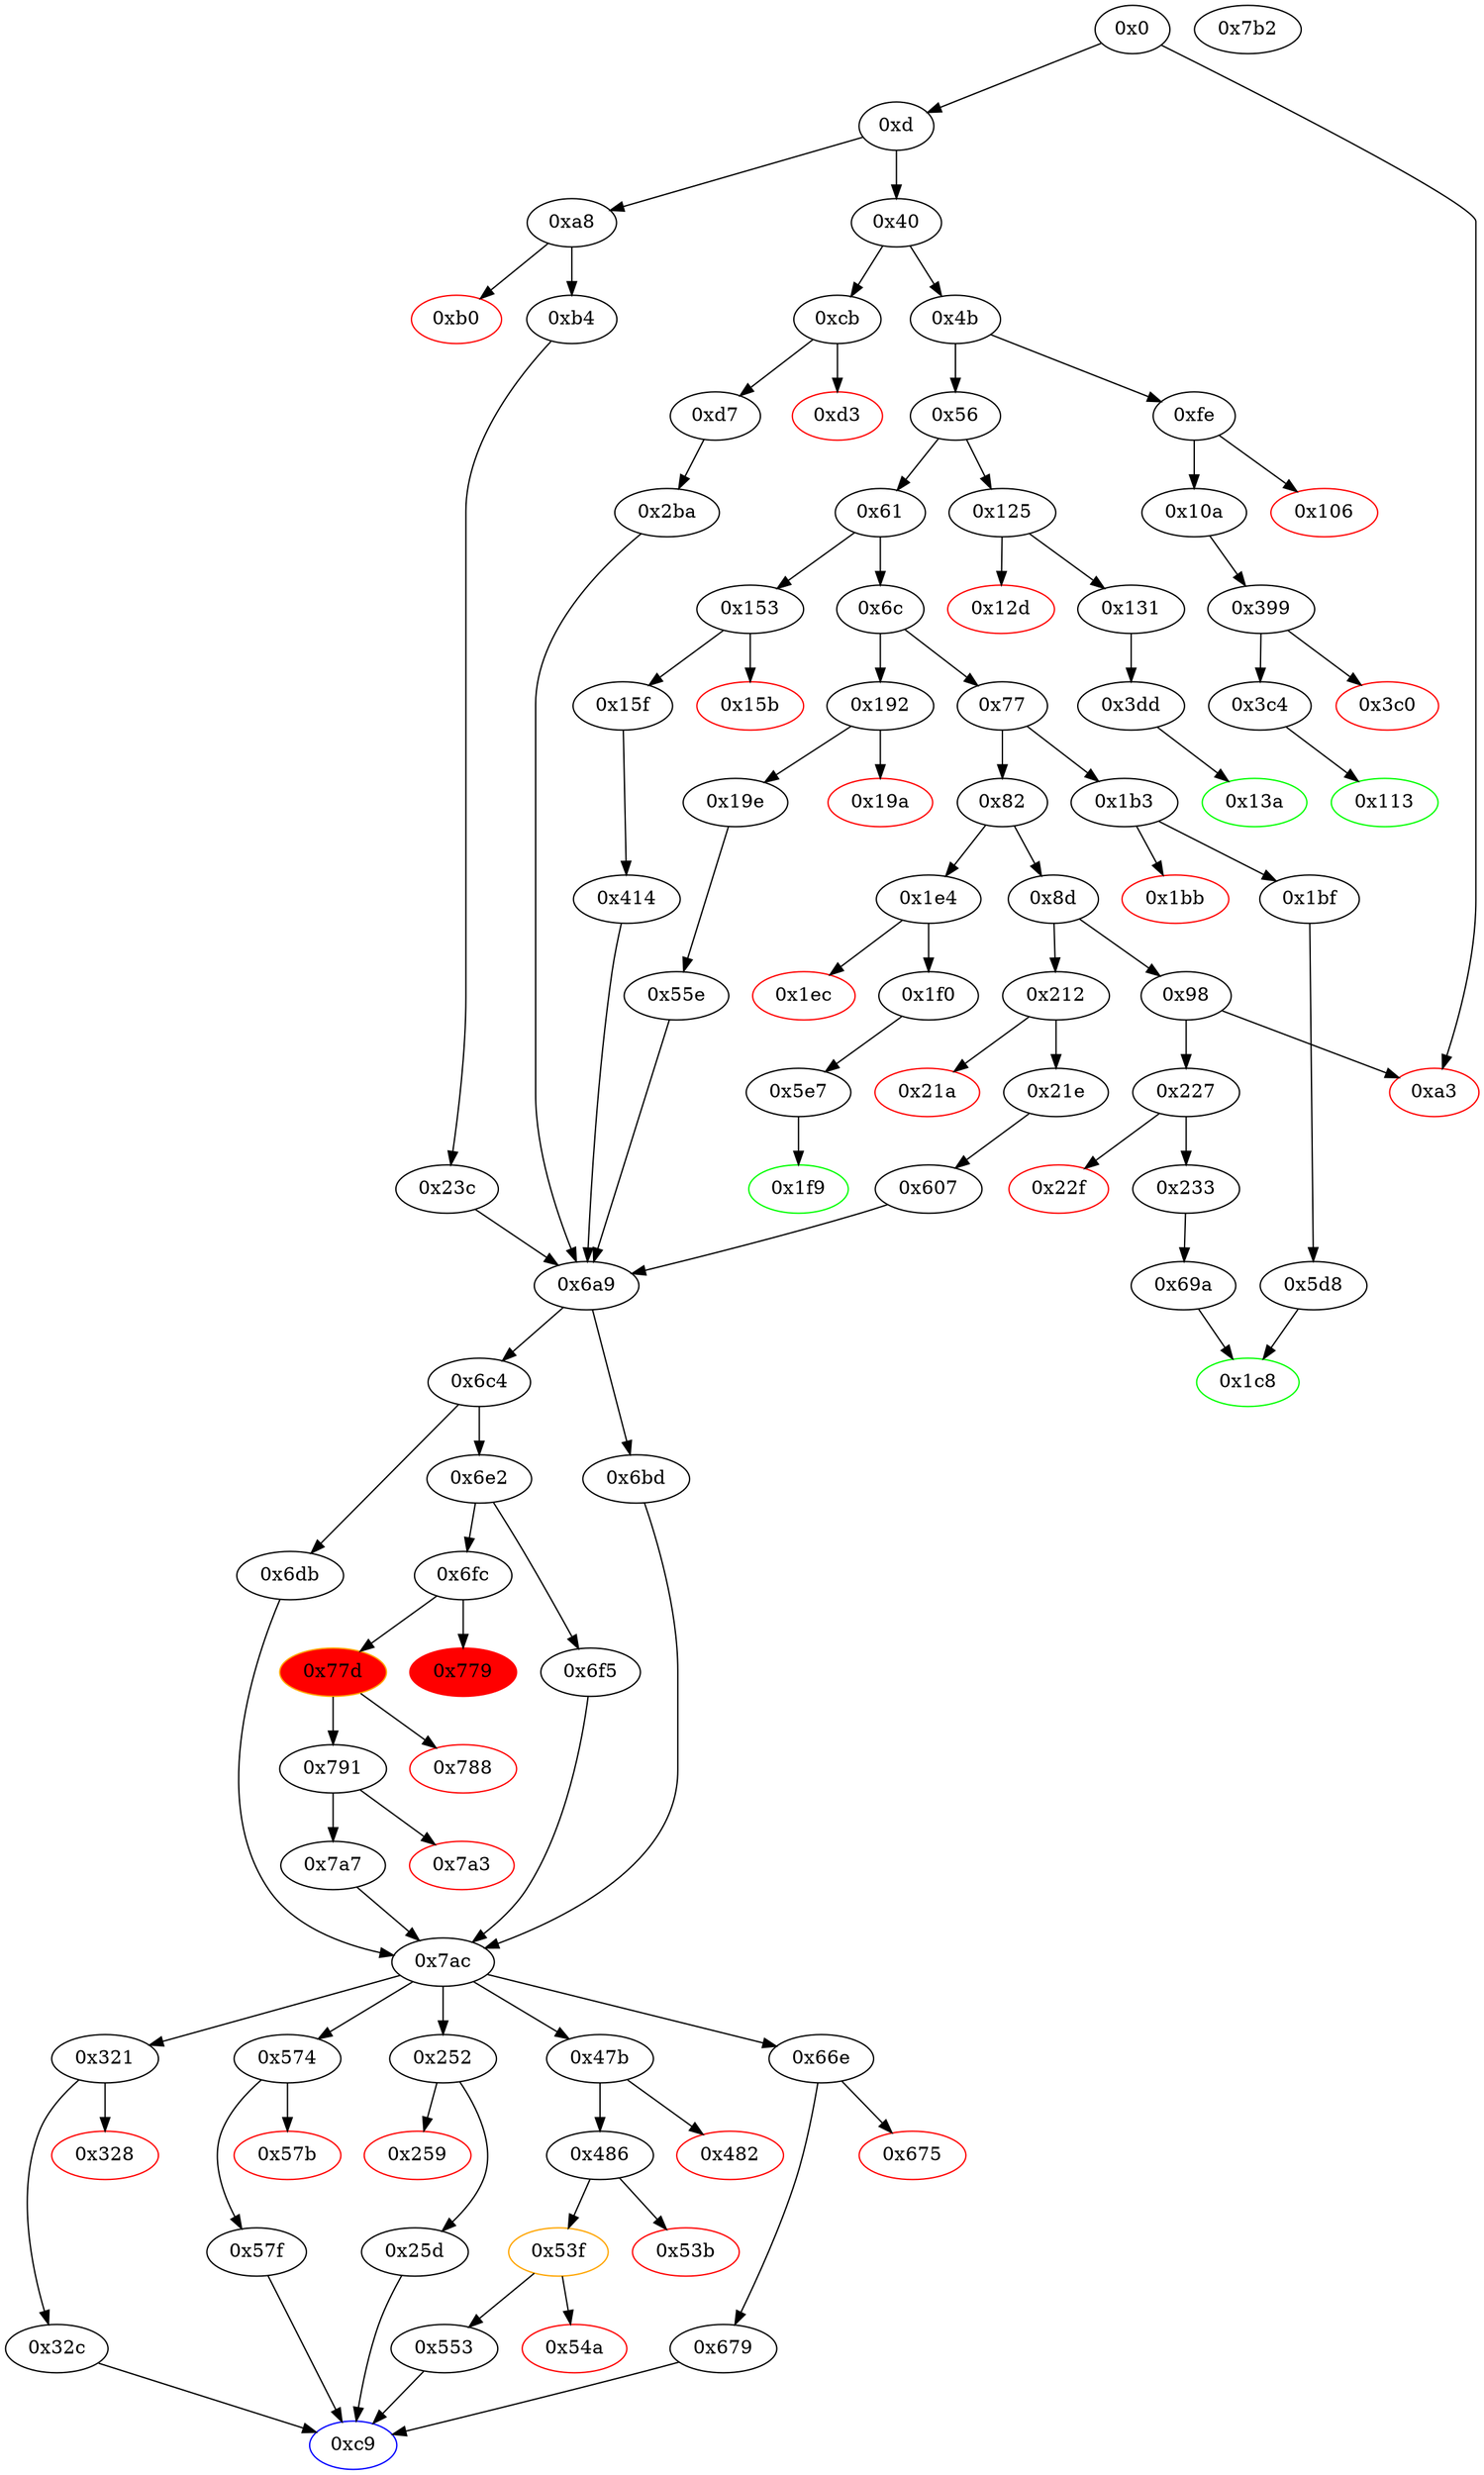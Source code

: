 strict digraph "" {
"0x125" [fillcolor=white, id="0x125", style=filled, tooltip="Block 0x125\n[0x125:0x12c]\n---\nPredecessors: [0x56]\nSuccessors: [0x12d, 0x131]\n---\n0x125 JUMPDEST\n0x126 CALLVALUE\n0x127 DUP1\n0x128 ISZERO\n0x129 PUSH2 0x131\n0x12c JUMPI\n---\n0x125: JUMPDEST \n0x126: V83 = CALLVALUE\n0x128: V84 = ISZERO V83\n0x129: V85 = 0x131\n0x12c: JUMPI 0x131 V84\n---\nEntry stack: [V11]\nStack pops: 0\nStack additions: [V83]\nExit stack: [V11, V83]\n\nDef sites:\nV11: {0xd.0x34}\n"];
"0x7ac" [fillcolor=white, id="0x7ac", style=filled, tooltip="Block 0x7ac\n[0x7ac:0x7b1]\n---\nPredecessors: [0x6bd, 0x6db, 0x6f5, 0x7a7]\nSuccessors: [0x252, 0x321, 0x47b, 0x574, 0x66e]\n---\n0x7ac JUMPDEST\n0x7ad SWAP3\n0x7ae SWAP2\n0x7af POP\n0x7b0 POP\n0x7b1 JUMP\n---\n0x7ac: JUMPDEST \n0x7b1: JUMP {0x252, 0x321, 0x47b, 0x574, 0x66e}\n---\nEntry stack: [V11, S9, S8, S7, S6, S5, S4, {0x252, 0x321, 0x47b, 0x574, 0x66e}, S2, S1, S0]\nStack pops: 4\nStack additions: [S0]\nExit stack: [V11, S9, S8, S7, S6, S5, S4, S0]\n\nDef sites:\nV11: {0xd.0x34}\nS9: {0xd.0x34, 0x15f.0x161}\nS8: {0x15f.0x178, 0xd7.0xd9}\nS7: {0xd.0x34, 0x15f.0x181, 0xd7.0xf0}\nS6: {0xd.0x34, 0xd7.0xf9, 0x15f.0x18d, 0x21e.0x220}\nS5: {0xb4.0xb6, 0x2ba.0x2d3, 0x414.0x42d, 0x607.0x620, 0x19e.0x1a0}\nS4: {0xb4.0xc4, 0x2ba.0x2d7, 0x414.0x431, 0x607.0x624, 0x19e.0x1ae}\n{0x252, 0x321, 0x47b, 0x574, 0x66e}: {0x414.0x466, 0x2ba.0x30c, 0x23c.0x23d, 0x607.0x659, 0x55e.0x55f}\nS2: {0x414.0x469, 0x2ba.0x30f, 0x23c.0x240, 0x607.0x65c, 0x55e.0x562}\nS1: {0x414.0x476, 0x2ba.0x31c, 0x23c.0x24d, 0x607.0x669, 0x55e.0x56f}\nS0: {0x6bd.0x6be, 0x6db.0x6dc, 0x6f5.0x6f6, 0x7a7.0x7a9}\n"];
"0x227" [fillcolor=white, id="0x227", style=filled, tooltip="Block 0x227\n[0x227:0x22e]\n---\nPredecessors: [0x98]\nSuccessors: [0x22f, 0x233]\n---\n0x227 JUMPDEST\n0x228 CALLVALUE\n0x229 DUP1\n0x22a ISZERO\n0x22b PUSH2 0x233\n0x22e JUMPI\n---\n0x227: JUMPDEST \n0x228: V172 = CALLVALUE\n0x22a: V173 = ISZERO V172\n0x22b: V174 = 0x233\n0x22e: JUMPI 0x233 V173\n---\nEntry stack: [V11]\nStack pops: 0\nStack additions: [V172]\nExit stack: [V11, V172]\n\nDef sites:\nV11: {0xd.0x34}\n"];
"0x106" [color=red, fillcolor=white, id="0x106", style=filled, tooltip="Block 0x106\n[0x106:0x109]\n---\nPredecessors: [0xfe]\nSuccessors: []\n---\n0x106 PUSH1 0x0\n0x108 DUP1\n0x109 REVERT\n---\n0x106: V74 = 0x0\n0x109: REVERT 0x0 0x0\n---\nEntry stack: [V11, V71]\nStack pops: 0\nStack additions: []\nExit stack: [V11, V71]\n\nDef sites:\nV11: {0xd.0x34}\nV71: {0xfe.0xff}\n"];
"0xcb" [fillcolor=white, id="0xcb", style=filled, tooltip="Block 0xcb\n[0xcb:0xd2]\n---\nPredecessors: [0x40]\nSuccessors: [0xd3, 0xd7]\n---\n0xcb JUMPDEST\n0xcc CALLVALUE\n0xcd DUP1\n0xce ISZERO\n0xcf PUSH2 0xd7\n0xd2 JUMPI\n---\n0xcb: JUMPDEST \n0xcc: V57 = CALLVALUE\n0xce: V58 = ISZERO V57\n0xcf: V59 = 0xd7\n0xd2: JUMPI 0xd7 V58\n---\nEntry stack: [V11]\nStack pops: 0\nStack additions: [V57]\nExit stack: [V11, V57]\n\nDef sites:\nV11: {0xd.0x34}\n"];
"0x12d" [color=red, fillcolor=white, id="0x12d", style=filled, tooltip="Block 0x12d\n[0x12d:0x130]\n---\nPredecessors: [0x125]\nSuccessors: []\n---\n0x12d PUSH1 0x0\n0x12f DUP1\n0x130 REVERT\n---\n0x12d: V86 = 0x0\n0x130: REVERT 0x0 0x0\n---\nEntry stack: [V11, V83]\nStack pops: 0\nStack additions: []\nExit stack: [V11, V83]\n\nDef sites:\nV11: {0xd.0x34}\nV83: {0x125.0x126}\n"];
"0x113" [color=green, fillcolor=white, id="0x113", style=filled, tooltip="Block 0x113\n[0x113:0x124]\n---\nPredecessors: [0x3c4]\nSuccessors: []\n---\n0x113 JUMPDEST\n0x114 PUSH1 0x40\n0x116 DUP1\n0x117 MLOAD\n0x118 SWAP2\n0x119 DUP3\n0x11a MSTORE\n0x11b MLOAD\n0x11c SWAP1\n0x11d DUP2\n0x11e SWAP1\n0x11f SUB\n0x120 PUSH1 0x20\n0x122 ADD\n0x123 SWAP1\n0x124 RETURN\n---\n0x113: JUMPDEST \n0x114: V77 = 0x40\n0x117: V78 = M[0x40]\n0x11a: M[V78] = V284\n0x11b: V79 = M[0x40]\n0x11f: V80 = SUB V78 V79\n0x120: V81 = 0x20\n0x122: V82 = ADD 0x20 V80\n0x124: RETURN V79 V82\n---\nEntry stack: [V11, V284]\nStack pops: 1\nStack additions: []\nExit stack: [V11]\n\nDef sites:\nV11: {0xd.0x34}\nV284: {0x3c4.0x3da}\n"];
"0x3c4" [fillcolor=white, id="0x3c4", style=filled, tooltip="Block 0x3c4\n[0x3c4:0x3dc]\n---\nPredecessors: [0x399]\nSuccessors: [0x113]\n---\n0x3c4 JUMPDEST\n0x3c5 POP\n0x3c6 PUSH1 0x2\n0x3c8 SLOAD\n0x3c9 PUSH16 0xffffffffffffffffffffffffffffffff\n0x3da AND\n0x3db SWAP1\n0x3dc JUMP\n---\n0x3c4: JUMPDEST \n0x3c6: V281 = 0x2\n0x3c8: V282 = S[0x2]\n0x3c9: V283 = 0xffffffffffffffffffffffffffffffff\n0x3da: V284 = AND 0xffffffffffffffffffffffffffffffff V282\n0x3dc: JUMP 0x113\n---\nEntry stack: [V11, 0x113, 0x0]\nStack pops: 2\nStack additions: [V284]\nExit stack: [V11, V284]\n\nDef sites:\nV11: {0xd.0x34}\n0x113: {0x10a.0x10c}\n0x0: {0x399.0x39d}\n"];
"0x1c8" [color=green, fillcolor=white, id="0x1c8", style=filled, tooltip="Block 0x1c8\n[0x1c8:0x1e3]\n---\nPredecessors: [0x5d8, 0x69a]\nSuccessors: []\n---\n0x1c8 JUMPDEST\n0x1c9 PUSH1 0x40\n0x1cb DUP1\n0x1cc MLOAD\n0x1cd PUSH1 0x1\n0x1cf PUSH1 0xa0\n0x1d1 PUSH1 0x2\n0x1d3 EXP\n0x1d4 SUB\n0x1d5 SWAP1\n0x1d6 SWAP3\n0x1d7 AND\n0x1d8 DUP3\n0x1d9 MSTORE\n0x1da MLOAD\n0x1db SWAP1\n0x1dc DUP2\n0x1dd SWAP1\n0x1de SUB\n0x1df PUSH1 0x20\n0x1e1 ADD\n0x1e2 SWAP1\n0x1e3 RETURN\n---\n0x1c8: JUMPDEST \n0x1c9: V140 = 0x40\n0x1cc: V141 = M[0x40]\n0x1cd: V142 = 0x1\n0x1cf: V143 = 0xa0\n0x1d1: V144 = 0x2\n0x1d3: V145 = EXP 0x2 0xa0\n0x1d4: V146 = SUB 0x10000000000000000000000000000000000000000 0x1\n0x1d7: V147 = AND S0 0xffffffffffffffffffffffffffffffffffffffff\n0x1d9: M[V141] = V147\n0x1da: V148 = M[0x40]\n0x1de: V149 = SUB V141 V148\n0x1df: V150 = 0x20\n0x1e1: V151 = ADD 0x20 V149\n0x1e3: RETURN V148 V151\n---\nEntry stack: [V11, 0x1c8, S0]\nStack pops: 1\nStack additions: []\nExit stack: [V11, 0x1c8]\n\nDef sites:\nV11: {0xd.0x34}\n0x1c8: {0x233.0x235, 0x1bf.0x1c1}\nS0: {0x5d8.0x5e4, 0x69a.0x6a6}\n"];
"0x252" [fillcolor=white, id="0x252", style=filled, tooltip="Block 0x252\n[0x252:0x258]\n---\nPredecessors: [0x7ac]\nSuccessors: [0x259, 0x25d]\n---\n0x252 JUMPDEST\n0x253 ISZERO\n0x254 ISZERO\n0x255 PUSH2 0x25d\n0x258 JUMPI\n---\n0x252: JUMPDEST \n0x253: V190 = ISZERO S0\n0x254: V191 = ISZERO V190\n0x255: V192 = 0x25d\n0x258: JUMPI 0x25d V191\n---\nEntry stack: [V11, S6, S5, S4, S3, S2, S1, S0]\nStack pops: 1\nStack additions: []\nExit stack: [V11, S6, S5, S4, S3, S2, S1]\n\nDef sites:\nV11: {0xd.0x34}\nS6: {0xd.0x34, 0x15f.0x161}\nS5: {0x15f.0x178, 0xd7.0xd9}\nS4: {0xd.0x34, 0x15f.0x181, 0xd7.0xf0}\nS3: {0xd.0x34, 0xd7.0xf9, 0x15f.0x18d, 0x21e.0x220}\nS2: {0xb4.0xb6, 0x2ba.0x2d3, 0x414.0x42d, 0x607.0x620, 0x19e.0x1a0}\nS1: {0xb4.0xc4, 0x2ba.0x2d7, 0x414.0x431, 0x607.0x624, 0x19e.0x1ae}\nS0: {0x6bd_0x55e.0x6be, 0x6bd_0x23c.0x6be, 0x6bd_0x607.0x6be, 0x6bd_0x414.0x6be, 0x6bd_0x2ba.0x6be, 0x6db_0x6a9_0x414.0x6dc, 0x6db_0x6a9_0x23c.0x6dc, 0x6f5.0x6f6, 0x6db_0x6a9_0x2ba.0x6dc, 0x6db_0x6a9_0x55e.0x6dc, 0x6db_0x6a9_0x607.0x6dc, 0x7a7.0x7a9}\n"];
"0x6c4" [fillcolor=white, id="0x6c4", style=filled, tooltip="Block 0x6c4\n[0x6c4:0x6da]\n---\nPredecessors: [0x6a9]\nSuccessors: [0x6db, 0x6e2]\n---\n0x6c4 JUMPDEST\n0x6c5 PUSH1 0x1\n0x6c7 SLOAD\n0x6c8 PUSH1 0x1\n0x6ca PUSH1 0xa0\n0x6cc PUSH1 0x2\n0x6ce EXP\n0x6cf SUB\n0x6d0 DUP5\n0x6d1 DUP2\n0x6d2 AND\n0x6d3 SWAP2\n0x6d4 AND\n0x6d5 EQ\n0x6d6 ISZERO\n0x6d7 PUSH2 0x6e2\n0x6da JUMPI\n---\n0x6c4: JUMPDEST \n0x6c5: V499 = 0x1\n0x6c7: V500 = S[0x1]\n0x6c8: V501 = 0x1\n0x6ca: V502 = 0xa0\n0x6cc: V503 = 0x2\n0x6ce: V504 = EXP 0x2 0xa0\n0x6cf: V505 = SUB 0x10000000000000000000000000000000000000000 0x1\n0x6d2: V506 = AND 0xffffffffffffffffffffffffffffffffffffffff S2\n0x6d4: V507 = AND V500 0xffffffffffffffffffffffffffffffffffffffff\n0x6d5: V508 = EQ V507 V506\n0x6d6: V509 = ISZERO V508\n0x6d7: V510 = 0x6e2\n0x6da: JUMPI 0x6e2 V509\n---\nEntry stack: [V11, S9, S8, S7, S6, S5, S4, {0x252, 0x321, 0x47b, 0x574, 0x66e}, S2, S1, 0x0]\nStack pops: 3\nStack additions: [S2, S1, S0]\nExit stack: [V11, S9, S8, S7, S6, S5, S4, {0x252, 0x321, 0x47b, 0x574, 0x66e}, S2, S1, 0x0]\n\nDef sites:\nV11: {0xd.0x34}\nS9: {0xd.0x34, 0x15f.0x161}\nS8: {0x15f.0x178, 0xd7.0xd9}\nS7: {0x15f.0x181, 0xd.0x34, 0xd7.0xf0}\nS6: {0x15f.0x18d, 0xd.0x34, 0xd7.0xf9, 0x21e.0x220}\nS5: {0x414.0x42d, 0x2ba.0x2d3, 0xb4.0xb6, 0x607.0x620, 0x19e.0x1a0}\nS4: {0x414.0x431, 0x2ba.0x2d7, 0xb4.0xc4, 0x607.0x624, 0x19e.0x1ae}\n{0x252, 0x321, 0x47b, 0x574, 0x66e}: {0x414.0x466, 0x2ba.0x30c, 0x23c.0x23d, 0x607.0x659, 0x55e.0x55f}\nS2: {0x414.0x469, 0x2ba.0x30f, 0x23c.0x240, 0x607.0x65c, 0x55e.0x562}\nS1: {0x414.0x476, 0x2ba.0x31c, 0x23c.0x24d, 0x607.0x669, 0x55e.0x56f}\n0x0: {0x6a9.0x6aa}\n"];
"0x77d" [color=orange, fillcolor=red, id="0x77d", style=filled, tooltip="Block 0x77d\n[0x77d:0x787]\n---\nPredecessors: [0x6fc]\nSuccessors: [0x788, 0x791]\n---\n0x77d JUMPDEST\n0x77e POP\n0x77f GAS\n0x780 CALL\n0x781 ISZERO\n0x782 DUP1\n0x783 ISZERO\n0x784 PUSH2 0x791\n0x787 JUMPI\n---\n0x77d: JUMPDEST \n0x77f: V564 = GAS\n0x780: V565 = CALL V564 V552 0x0 V551 V558 V551 0x20\n0x781: V566 = ISZERO V565\n0x783: V567 = ISZERO V566\n0x784: V568 = 0x791\n0x787: JUMPI 0x791 V567\n---\nEntry stack: [V11, S19, S18, S17, S16, S15, S14, {0x252, 0x321, 0x47b, 0x574, 0x66e}, S12, S11, 0x0, V552, 0xb7009613, V555, 0x20, V551, V558, V551, 0x0, V552, V560]\nStack pops: 7\nStack additions: [V566]\nExit stack: [V11, S19, S18, S17, S16, S15, S14, {0x252, 0x321, 0x47b, 0x574, 0x66e}, S12, S11, 0x0, V552, 0xb7009613, V555, V566]\n\nDef sites:\nV11: {0xd.0x34}\nS19: {0xd.0x34, 0x15f.0x161}\nS18: {0x15f.0x178, 0xd7.0xd9}\nS17: {0x15f.0x181, 0xd.0x34, 0xd7.0xf0}\nS16: {0x15f.0x18d, 0xd.0x34, 0xd7.0xf9, 0x21e.0x220}\nS15: {0x414.0x42d, 0x2ba.0x2d3, 0xb4.0xb6, 0x607.0x620, 0x19e.0x1a0}\nS14: {0x414.0x431, 0x2ba.0x2d7, 0xb4.0xc4, 0x607.0x624, 0x19e.0x1ae}\n{0x252, 0x321, 0x47b, 0x574, 0x66e}: {0x414.0x466, 0x2ba.0x30c, 0x23c.0x23d, 0x607.0x659, 0x55e.0x55f}\nS12: {0x414.0x469, 0x2ba.0x30f, 0x23c.0x240, 0x607.0x65c, 0x55e.0x562}\nS11: {0x414.0x476, 0x2ba.0x31c, 0x23c.0x24d, 0x607.0x669, 0x55e.0x56f}\n0x0: {0x6a9.0x6aa}\nV552: {0x6fc.0x753}\n0xb7009613: {0x6fc.0x755}\nV555: {0x6fc.0x75f}\n0x20: {0x6fc.0x761}\nV551: {0x6fc.0x74f}\nV558: {0x6fc.0x76b}\nV551: {0x6fc.0x74f}\n0x0: {0x6fc.0x6fd}\nV552: {0x6fc.0x753}\nV560: {0x6fc.0x772}\n"];
"0x7a3" [color=red, fillcolor=white, id="0x7a3", style=filled, tooltip="Block 0x7a3\n[0x7a3:0x7a6]\n---\nPredecessors: [0x791]\nSuccessors: []\n---\n0x7a3 PUSH1 0x0\n0x7a5 DUP1\n0x7a6 REVERT\n---\n0x7a3: V580 = 0x0\n0x7a6: REVERT 0x0 0x0\n---\nEntry stack: [V11, S11, S10, S9, S8, S7, S6, {0x252, 0x321, 0x47b, 0x574, 0x66e}, S4, S3, 0x0, V574, V575]\nStack pops: 0\nStack additions: []\nExit stack: [V11, S11, S10, S9, S8, S7, S6, {0x252, 0x321, 0x47b, 0x574, 0x66e}, S4, S3, 0x0, V574, V575]\n\nDef sites:\nV11: {0xd.0x34}\nS11: {0xd.0x34, 0x15f.0x161}\nS10: {0x15f.0x178, 0xd7.0xd9}\nS9: {0x15f.0x181, 0xd.0x34, 0xd7.0xf0}\nS8: {0x15f.0x18d, 0xd.0x34, 0xd7.0xf9, 0x21e.0x220}\nS7: {0x414.0x42d, 0x2ba.0x2d3, 0xb4.0xb6, 0x607.0x620, 0x19e.0x1a0}\nS6: {0x414.0x431, 0x2ba.0x2d7, 0xb4.0xc4, 0x607.0x624, 0x19e.0x1ae}\n{0x252, 0x321, 0x47b, 0x574, 0x66e}: {0x414.0x466, 0x2ba.0x30c, 0x23c.0x23d, 0x607.0x659, 0x55e.0x55f}\nS4: {0x414.0x469, 0x2ba.0x30f, 0x23c.0x240, 0x607.0x65c, 0x55e.0x562}\nS3: {0x414.0x476, 0x2ba.0x31c, 0x23c.0x24d, 0x607.0x669, 0x55e.0x56f}\n0x0: {0x6a9.0x6aa}\nV574: {0x791.0x798}\nV575: {0x791.0x799}\n"];
"0x6e2" [fillcolor=white, id="0x6e2", style=filled, tooltip="Block 0x6e2\n[0x6e2:0x6f4]\n---\nPredecessors: [0x6c4]\nSuccessors: [0x6f5, 0x6fc]\n---\n0x6e2 JUMPDEST\n0x6e3 PUSH1 0x0\n0x6e5 SLOAD\n0x6e6 PUSH1 0x1\n0x6e8 PUSH1 0xa0\n0x6ea PUSH1 0x2\n0x6ec EXP\n0x6ed SUB\n0x6ee AND\n0x6ef ISZERO\n0x6f0 ISZERO\n0x6f1 PUSH2 0x6fc\n0x6f4 JUMPI\n---\n0x6e2: JUMPDEST \n0x6e3: V513 = 0x0\n0x6e5: V514 = S[0x0]\n0x6e6: V515 = 0x1\n0x6e8: V516 = 0xa0\n0x6ea: V517 = 0x2\n0x6ec: V518 = EXP 0x2 0xa0\n0x6ed: V519 = SUB 0x10000000000000000000000000000000000000000 0x1\n0x6ee: V520 = AND 0xffffffffffffffffffffffffffffffffffffffff V514\n0x6ef: V521 = ISZERO V520\n0x6f0: V522 = ISZERO V521\n0x6f1: V523 = 0x6fc\n0x6f4: JUMPI 0x6fc V522\n---\nEntry stack: [V11, S9, S8, S7, S6, S5, S4, {0x252, 0x321, 0x47b, 0x574, 0x66e}, S2, S1, 0x0]\nStack pops: 0\nStack additions: []\nExit stack: [V11, S9, S8, S7, S6, S5, S4, {0x252, 0x321, 0x47b, 0x574, 0x66e}, S2, S1, 0x0]\n\nDef sites:\nV11: {0xd.0x34}\nS9: {0xd.0x34, 0x15f.0x161}\nS8: {0x15f.0x178, 0xd7.0xd9}\nS7: {0x15f.0x181, 0xd.0x34, 0xd7.0xf0}\nS6: {0x15f.0x18d, 0xd.0x34, 0xd7.0xf9, 0x21e.0x220}\nS5: {0x414.0x42d, 0x2ba.0x2d3, 0xb4.0xb6, 0x607.0x620, 0x19e.0x1a0}\nS4: {0x414.0x431, 0x2ba.0x2d7, 0xb4.0xc4, 0x607.0x624, 0x19e.0x1ae}\n{0x252, 0x321, 0x47b, 0x574, 0x66e}: {0x414.0x466, 0x2ba.0x30c, 0x23c.0x23d, 0x607.0x659, 0x55e.0x55f}\nS2: {0x414.0x469, 0x2ba.0x30f, 0x23c.0x240, 0x607.0x65c, 0x55e.0x562}\nS1: {0x414.0x476, 0x2ba.0x31c, 0x23c.0x24d, 0x607.0x669, 0x55e.0x56f}\n0x0: {0x6a9.0x6aa}\n"];
"0x2ba" [fillcolor=white, id="0x2ba", style=filled, tooltip="Block 0x2ba\n[0x2ba:0x320]\n---\nPredecessors: [0xd7]\nSuccessors: [0x6a9]\n---\n0x2ba JUMPDEST\n0x2bb PUSH1 0x40\n0x2bd DUP1\n0x2be MLOAD\n0x2bf CALLVALUE\n0x2c0 DUP1\n0x2c1 DUP3\n0x2c2 MSTORE\n0x2c3 PUSH1 0x20\n0x2c5 DUP3\n0x2c6 ADD\n0x2c7 DUP4\n0x2c8 DUP2\n0x2c9 MSTORE\n0x2ca CALLDATASIZE\n0x2cb SWAP4\n0x2cc DUP4\n0x2cd ADD\n0x2ce DUP5\n0x2cf SWAP1\n0x2d0 MSTORE\n0x2d1 PUSH1 0x4\n0x2d3 CALLDATALOAD\n0x2d4 SWAP4\n0x2d5 PUSH1 0x24\n0x2d7 CALLDATALOAD\n0x2d8 SWAP4\n0x2d9 DUP5\n0x2da SWAP4\n0x2db DUP7\n0x2dc SWAP4\n0x2dd CALLER\n0x2de SWAP4\n0x2df PUSH1 0x0\n0x2e1 DUP1\n0x2e2 CALLDATALOAD\n0x2e3 PUSH1 0x1\n0x2e5 PUSH1 0xe0\n0x2e7 PUSH1 0x2\n0x2e9 EXP\n0x2ea SUB\n0x2eb NOT\n0x2ec AND\n0x2ed SWAP5\n0x2ee SWAP1\n0x2ef SWAP3\n0x2f0 PUSH1 0x60\n0x2f2 DUP3\n0x2f3 ADD\n0x2f4 DUP5\n0x2f5 DUP5\n0x2f6 DUP1\n0x2f7 DUP3\n0x2f8 DUP5\n0x2f9 CALLDATACOPY\n0x2fa PUSH1 0x40\n0x2fc MLOAD\n0x2fd SWAP3\n0x2fe ADD\n0x2ff DUP3\n0x300 SWAP1\n0x301 SUB\n0x302 SWAP7\n0x303 POP\n0x304 SWAP1\n0x305 SWAP5\n0x306 POP\n0x307 POP\n0x308 POP\n0x309 POP\n0x30a POP\n0x30b LOG4\n0x30c PUSH2 0x321\n0x30f CALLER\n0x310 PUSH1 0x0\n0x312 CALLDATALOAD\n0x313 PUSH1 0x1\n0x315 PUSH1 0xe0\n0x317 PUSH1 0x2\n0x319 EXP\n0x31a SUB\n0x31b NOT\n0x31c AND\n0x31d PUSH2 0x6a9\n0x320 JUMP\n---\n0x2ba: JUMPDEST \n0x2bb: V211 = 0x40\n0x2be: V212 = M[0x40]\n0x2bf: V213 = CALLVALUE\n0x2c2: M[V212] = V213\n0x2c3: V214 = 0x20\n0x2c6: V215 = ADD V212 0x20\n0x2c9: M[V215] = 0x40\n0x2ca: V216 = CALLDATASIZE\n0x2cd: V217 = ADD V212 0x40\n0x2d0: M[V217] = V216\n0x2d1: V218 = 0x4\n0x2d3: V219 = CALLDATALOAD 0x4\n0x2d5: V220 = 0x24\n0x2d7: V221 = CALLDATALOAD 0x24\n0x2dd: V222 = CALLER\n0x2df: V223 = 0x0\n0x2e2: V224 = CALLDATALOAD 0x0\n0x2e3: V225 = 0x1\n0x2e5: V226 = 0xe0\n0x2e7: V227 = 0x2\n0x2e9: V228 = EXP 0x2 0xe0\n0x2ea: V229 = SUB 0x100000000000000000000000000000000000000000000000000000000 0x1\n0x2eb: V230 = NOT 0xffffffffffffffffffffffffffffffffffffffffffffffffffffffff\n0x2ec: V231 = AND 0xffffffff00000000000000000000000000000000000000000000000000000000 V224\n0x2f0: V232 = 0x60\n0x2f3: V233 = ADD V212 0x60\n0x2f9: CALLDATACOPY V233 0x0 V216\n0x2fa: V234 = 0x40\n0x2fc: V235 = M[0x40]\n0x2fe: V236 = ADD V233 V216\n0x301: V237 = SUB V236 V235\n0x30b: LOG V235 V237 V231 V222 V219 V221\n0x30c: V238 = 0x321\n0x30f: V239 = CALLER\n0x310: V240 = 0x0\n0x312: V241 = CALLDATALOAD 0x0\n0x313: V242 = 0x1\n0x315: V243 = 0xe0\n0x317: V244 = 0x2\n0x319: V245 = EXP 0x2 0xe0\n0x31a: V246 = SUB 0x100000000000000000000000000000000000000000000000000000000 0x1\n0x31b: V247 = NOT 0xffffffffffffffffffffffffffffffffffffffffffffffffffffffff\n0x31c: V248 = AND 0xffffffff00000000000000000000000000000000000000000000000000000000 V241\n0x31d: V249 = 0x6a9\n0x320: JUMP 0x6a9\n---\nEntry stack: [V11, 0xc9, V65, V69]\nStack pops: 0\nStack additions: [V219, V221, 0x321, V239, V248]\nExit stack: [V11, 0xc9, V65, V69, V219, V221, 0x321, V239, V248]\n\nDef sites:\nV11: {0xd.0x34}\n0xc9: {0xd7.0xd9}\nV65: {0xd7.0xf0}\nV69: {0xd7.0xf9}\n"];
"0x233" [fillcolor=white, id="0x233", style=filled, tooltip="Block 0x233\n[0x233:0x23b]\n---\nPredecessors: [0x227]\nSuccessors: [0x69a]\n---\n0x233 JUMPDEST\n0x234 POP\n0x235 PUSH2 0x1c8\n0x238 PUSH2 0x69a\n0x23b JUMP\n---\n0x233: JUMPDEST \n0x235: V176 = 0x1c8\n0x238: V177 = 0x69a\n0x23b: JUMP 0x69a\n---\nEntry stack: [V11, V172]\nStack pops: 1\nStack additions: [0x1c8]\nExit stack: [V11, 0x1c8]\n\nDef sites:\nV11: {0xd.0x34}\nV172: {0x227.0x228}\n"];
"0x22f" [color=red, fillcolor=white, id="0x22f", style=filled, tooltip="Block 0x22f\n[0x22f:0x232]\n---\nPredecessors: [0x227]\nSuccessors: []\n---\n0x22f PUSH1 0x0\n0x231 DUP1\n0x232 REVERT\n---\n0x22f: V175 = 0x0\n0x232: REVERT 0x0 0x0\n---\nEntry stack: [V11, V172]\nStack pops: 0\nStack additions: []\nExit stack: [V11, V172]\n\nDef sites:\nV11: {0xd.0x34}\nV172: {0x227.0x228}\n"];
"0x321" [fillcolor=white, id="0x321", style=filled, tooltip="Block 0x321\n[0x321:0x327]\n---\nPredecessors: [0x7ac]\nSuccessors: [0x328, 0x32c]\n---\n0x321 JUMPDEST\n0x322 ISZERO\n0x323 ISZERO\n0x324 PUSH2 0x32c\n0x327 JUMPI\n---\n0x321: JUMPDEST \n0x322: V250 = ISZERO S0\n0x323: V251 = ISZERO V250\n0x324: V252 = 0x32c\n0x327: JUMPI 0x32c V251\n---\nEntry stack: [V11, S6, S5, S4, S3, S2, S1, S0]\nStack pops: 1\nStack additions: []\nExit stack: [V11, S6, S5, S4, S3, S2, S1]\n\nDef sites:\nV11: {0xd.0x34}\nS6: {0xd.0x34, 0x15f.0x161}\nS5: {0x15f.0x178, 0xd7.0xd9}\nS4: {0xd.0x34, 0x15f.0x181, 0xd7.0xf0}\nS3: {0xd.0x34, 0xd7.0xf9, 0x15f.0x18d, 0x21e.0x220}\nS2: {0xb4.0xb6, 0x2ba.0x2d3, 0x414.0x42d, 0x607.0x620, 0x19e.0x1a0}\nS1: {0xb4.0xc4, 0x2ba.0x2d7, 0x414.0x431, 0x607.0x624, 0x19e.0x1ae}\nS0: {0x6bd.0x6be, 0x6db.0x6dc, 0x6f5.0x6f6, 0x7a7.0x7a9}\n"];
"0x3dd" [fillcolor=white, id="0x3dd", style=filled, tooltip="Block 0x3dd\n[0x3dd:0x413]\n---\nPredecessors: [0x131]\nSuccessors: [0x13a]\n---\n0x3dd JUMPDEST\n0x3de PUSH1 0x2\n0x3e0 SLOAD\n0x3e1 PUSH16 0xffffffffffffffffffffffffffffffff\n0x3f2 DUP2\n0x3f3 AND\n0x3f4 SWAP2\n0x3f5 PUSH17 0x100000000000000000000000000000000\n0x407 SWAP1\n0x408 SWAP2\n0x409 DIV\n0x40a PUSH4 0xffffffff\n0x40f AND\n0x410 TIMESTAMP\n0x411 LT\n0x412 SWAP1\n0x413 JUMP\n---\n0x3dd: JUMPDEST \n0x3de: V285 = 0x2\n0x3e0: V286 = S[0x2]\n0x3e1: V287 = 0xffffffffffffffffffffffffffffffff\n0x3f3: V288 = AND V286 0xffffffffffffffffffffffffffffffff\n0x3f5: V289 = 0x100000000000000000000000000000000\n0x409: V290 = DIV V286 0x100000000000000000000000000000000\n0x40a: V291 = 0xffffffff\n0x40f: V292 = AND 0xffffffff V290\n0x410: V293 = TIMESTAMP\n0x411: V294 = LT V293 V292\n0x413: JUMP 0x13a\n---\nEntry stack: [V11, 0x13a]\nStack pops: 1\nStack additions: [V288, V294]\nExit stack: [V11, V288, V294]\n\nDef sites:\nV11: {0xd.0x34}\n0x13a: {0x131.0x133}\n"];
"0x259" [color=red, fillcolor=white, id="0x259", style=filled, tooltip="Block 0x259\n[0x259:0x25c]\n---\nPredecessors: [0x252]\nSuccessors: []\n---\n0x259 PUSH1 0x0\n0x25b DUP1\n0x25c REVERT\n---\n0x259: V193 = 0x0\n0x25c: REVERT 0x0 0x0\n---\nEntry stack: [V11, S5, S4, S3, S2, S1, S0]\nStack pops: 0\nStack additions: []\nExit stack: [V11, S5, S4, S3, S2, S1, S0]\n\nDef sites:\nV11: {0xd.0x34}\nS5: {0xd.0x34, 0x15f.0x161}\nS4: {0x15f.0x178, 0xd7.0xd9}\nS3: {0xd.0x34, 0x15f.0x181, 0xd7.0xf0}\nS2: {0xd.0x34, 0xd7.0xf9, 0x15f.0x18d, 0x21e.0x220}\nS1: {0xb4.0xb6, 0x2ba.0x2d3, 0x414.0x42d, 0x607.0x620, 0x19e.0x1a0}\nS0: {0xb4.0xc4, 0x2ba.0x2d7, 0x414.0x431, 0x607.0x624, 0x19e.0x1ae}\n"];
"0x3c0" [color=red, fillcolor=white, id="0x3c0", style=filled, tooltip="Block 0x3c0\n[0x3c0:0x3c3]\n---\nPredecessors: [0x399]\nSuccessors: []\n---\n0x3c0 PUSH1 0x0\n0x3c2 DUP1\n0x3c3 REVERT\n---\n0x3c0: V280 = 0x0\n0x3c3: REVERT 0x0 0x0\n---\nEntry stack: [V11, 0x113, 0x0]\nStack pops: 0\nStack additions: []\nExit stack: [V11, 0x113, 0x0]\n\nDef sites:\nV11: {0xd.0x34}\n0x113: {0x10a.0x10c}\n0x0: {0x399.0x39d}\n"];
"0x779" [color=red, fillcolor=red, id="0x779", style=filled, tooltip="Block 0x779\n[0x779:0x77c]\n---\nPredecessors: [0x6fc]\nSuccessors: []\n---\n0x779 PUSH1 0x0\n0x77b DUP1\n0x77c REVERT\n---\n0x779: V563 = 0x0\n0x77c: REVERT 0x0 0x0\n---\nEntry stack: [V11, S19, S18, S17, S16, S15, S14, {0x252, 0x321, 0x47b, 0x574, 0x66e}, S12, S11, 0x0, V552, 0xb7009613, V555, 0x20, V551, V558, V551, 0x0, V552, V560]\nStack pops: 0\nStack additions: []\nExit stack: [V11, S19, S18, S17, S16, S15, S14, {0x252, 0x321, 0x47b, 0x574, 0x66e}, S12, S11, 0x0, V552, 0xb7009613, V555, 0x20, V551, V558, V551, 0x0, V552, V560]\n\nDef sites:\nV11: {0xd.0x34}\nS19: {0xd.0x34, 0x15f.0x161}\nS18: {0x15f.0x178, 0xd7.0xd9}\nS17: {0x15f.0x181, 0xd.0x34, 0xd7.0xf0}\nS16: {0x15f.0x18d, 0xd.0x34, 0xd7.0xf9, 0x21e.0x220}\nS15: {0x414.0x42d, 0x2ba.0x2d3, 0xb4.0xb6, 0x607.0x620, 0x19e.0x1a0}\nS14: {0x414.0x431, 0x2ba.0x2d7, 0xb4.0xc4, 0x607.0x624, 0x19e.0x1ae}\n{0x252, 0x321, 0x47b, 0x574, 0x66e}: {0x414.0x466, 0x2ba.0x30c, 0x23c.0x23d, 0x607.0x659, 0x55e.0x55f}\nS12: {0x414.0x469, 0x2ba.0x30f, 0x23c.0x240, 0x607.0x65c, 0x55e.0x562}\nS11: {0x414.0x476, 0x2ba.0x31c, 0x23c.0x24d, 0x607.0x669, 0x55e.0x56f}\n0x0: {0x6a9.0x6aa}\nV552: {0x6fc.0x753}\n0xb7009613: {0x6fc.0x755}\nV555: {0x6fc.0x75f}\n0x20: {0x6fc.0x761}\nV551: {0x6fc.0x74f}\nV558: {0x6fc.0x76b}\nV551: {0x6fc.0x74f}\n0x0: {0x6fc.0x6fd}\nV552: {0x6fc.0x753}\nV560: {0x6fc.0x772}\n"];
"0xa8" [fillcolor=white, id="0xa8", style=filled, tooltip="Block 0xa8\n[0xa8:0xaf]\n---\nPredecessors: [0xd]\nSuccessors: [0xb0, 0xb4]\n---\n0xa8 JUMPDEST\n0xa9 CALLVALUE\n0xaa DUP1\n0xab ISZERO\n0xac PUSH2 0xb4\n0xaf JUMPI\n---\n0xa8: JUMPDEST \n0xa9: V43 = CALLVALUE\n0xab: V44 = ISZERO V43\n0xac: V45 = 0xb4\n0xaf: JUMPI 0xb4 V44\n---\nEntry stack: [V11]\nStack pops: 0\nStack additions: [V43]\nExit stack: [V11, V43]\n\nDef sites:\nV11: {0xd.0x34}\n"];
"0x32c" [fillcolor=white, id="0x32c", style=filled, tooltip="Block 0x32c\n[0x32c:0x398]\n---\nPredecessors: [0x321]\nSuccessors: [0xc9]\n---\n0x32c JUMPDEST\n0x32d POP\n0x32e POP\n0x32f PUSH1 0x2\n0x331 DUP1\n0x332 SLOAD\n0x333 PUSH4 0xffffffff\n0x338 SWAP1\n0x339 SWAP3\n0x33a AND\n0x33b PUSH17 0x100000000000000000000000000000000\n0x34d MUL\n0x34e PUSH20 0xffffffff00000000000000000000000000000000\n0x363 NOT\n0x364 PUSH16 0xffffffffffffffffffffffffffffffff\n0x375 SWAP1\n0x376 SWAP5\n0x377 AND\n0x378 PUSH16 0xffffffffffffffffffffffffffffffff\n0x389 NOT\n0x38a SWAP1\n0x38b SWAP4\n0x38c AND\n0x38d SWAP3\n0x38e SWAP1\n0x38f SWAP3\n0x390 OR\n0x391 SWAP3\n0x392 SWAP1\n0x393 SWAP3\n0x394 AND\n0x395 OR\n0x396 SWAP1\n0x397 SSTORE\n0x398 JUMP\n---\n0x32c: JUMPDEST \n0x32f: V254 = 0x2\n0x332: V255 = S[0x2]\n0x333: V256 = 0xffffffff\n0x33a: V257 = AND S2 0xffffffff\n0x33b: V258 = 0x100000000000000000000000000000000\n0x34d: V259 = MUL 0x100000000000000000000000000000000 V257\n0x34e: V260 = 0xffffffff00000000000000000000000000000000\n0x363: V261 = NOT 0xffffffff00000000000000000000000000000000\n0x364: V262 = 0xffffffffffffffffffffffffffffffff\n0x377: V263 = AND S3 0xffffffffffffffffffffffffffffffff\n0x378: V264 = 0xffffffffffffffffffffffffffffffff\n0x389: V265 = NOT 0xffffffffffffffffffffffffffffffff\n0x38c: V266 = AND V255 0xffffffffffffffffffffffffffffffff00000000000000000000000000000000\n0x390: V267 = OR V266 V263\n0x394: V268 = AND V267 0xffffffffffffffffffffffff00000000ffffffffffffffffffffffffffffffff\n0x395: V269 = OR V268 V259\n0x397: S[0x2] = V269\n0x398: JUMP S4\n---\nEntry stack: [V11, S5, S4, S3, S2, S1, S0]\nStack pops: 5\nStack additions: []\nExit stack: [V11, S5]\n\nDef sites:\nV11: {0xd.0x34}\nS5: {0xd.0x34, 0x15f.0x161}\nS4: {0x15f.0x178, 0xd7.0xd9}\nS3: {0xd.0x34, 0x15f.0x181, 0xd7.0xf0}\nS2: {0xd.0x34, 0xd7.0xf9, 0x15f.0x18d, 0x21e.0x220}\nS1: {0xb4.0xb6, 0x2ba.0x2d3, 0x414.0x42d, 0x607.0x620, 0x19e.0x1a0}\nS0: {0xb4.0xc4, 0x2ba.0x2d7, 0x414.0x431, 0x607.0x624, 0x19e.0x1ae}\n"];
"0x7a7" [fillcolor=white, id="0x7a7", style=filled, tooltip="Block 0x7a7\n[0x7a7:0x7ab]\n---\nPredecessors: [0x791]\nSuccessors: [0x7ac]\n---\n0x7a7 JUMPDEST\n0x7a8 POP\n0x7a9 MLOAD\n0x7aa SWAP1\n0x7ab POP\n---\n0x7a7: JUMPDEST \n0x7a9: V581 = M[V574]\n---\nEntry stack: [V11, S11, S10, S9, S8, S7, S6, {0x252, 0x321, 0x47b, 0x574, 0x66e}, S4, S3, 0x0, V574, V575]\nStack pops: 3\nStack additions: [V581]\nExit stack: [V11, S11, S10, S9, S8, S7, S6, {0x252, 0x321, 0x47b, 0x574, 0x66e}, S4, S3, V581]\n\nDef sites:\nV11: {0xd.0x34}\nS11: {0xd.0x34, 0x15f.0x161}\nS10: {0x15f.0x178, 0xd7.0xd9}\nS9: {0x15f.0x181, 0xd.0x34, 0xd7.0xf0}\nS8: {0x15f.0x18d, 0xd.0x34, 0xd7.0xf9, 0x21e.0x220}\nS7: {0x414.0x42d, 0x2ba.0x2d3, 0xb4.0xb6, 0x607.0x620, 0x19e.0x1a0}\nS6: {0x414.0x431, 0x2ba.0x2d7, 0xb4.0xc4, 0x607.0x624, 0x19e.0x1ae}\n{0x252, 0x321, 0x47b, 0x574, 0x66e}: {0x414.0x466, 0x2ba.0x30c, 0x23c.0x23d, 0x607.0x659, 0x55e.0x55f}\nS4: {0x414.0x469, 0x2ba.0x30f, 0x23c.0x240, 0x607.0x65c, 0x55e.0x562}\nS3: {0x414.0x476, 0x2ba.0x31c, 0x23c.0x24d, 0x607.0x669, 0x55e.0x56f}\n0x0: {0x6a9.0x6aa}\nV574: {0x791.0x798}\nV575: {0x791.0x799}\n"];
"0x6bd" [fillcolor=white, id="0x6bd", style=filled, tooltip="Block 0x6bd\n[0x6bd:0x6c3]\n---\nPredecessors: [0x6a9]\nSuccessors: [0x7ac]\n---\n0x6bd POP\n0x6be PUSH1 0x1\n0x6c0 PUSH2 0x7ac\n0x6c3 JUMP\n---\n0x6be: V497 = 0x1\n0x6c0: V498 = 0x7ac\n0x6c3: JUMP 0x7ac\n---\nEntry stack: [V11, S9, S8, S7, S6, S5, S4, {0x252, 0x321, 0x47b, 0x574, 0x66e}, S2, S1, 0x0]\nStack pops: 1\nStack additions: [0x1]\nExit stack: [V11, S9, S8, S7, S6, S5, S4, {0x252, 0x321, 0x47b, 0x574, 0x66e}, S2, S1, 0x1]\n\nDef sites:\nV11: {0xd.0x34}\nS9: {0xd.0x34, 0x15f.0x161}\nS8: {0x15f.0x178, 0xd7.0xd9}\nS7: {0x15f.0x181, 0xd.0x34, 0xd7.0xf0}\nS6: {0x15f.0x18d, 0xd.0x34, 0xd7.0xf9, 0x21e.0x220}\nS5: {0x414.0x42d, 0x2ba.0x2d3, 0xb4.0xb6, 0x607.0x620, 0x19e.0x1a0}\nS4: {0x414.0x431, 0x2ba.0x2d7, 0xb4.0xc4, 0x607.0x624, 0x19e.0x1ae}\n{0x252, 0x321, 0x47b, 0x574, 0x66e}: {0x414.0x466, 0x2ba.0x30c, 0x23c.0x23d, 0x607.0x659, 0x55e.0x55f}\nS2: {0x414.0x469, 0x2ba.0x30f, 0x23c.0x240, 0x607.0x65c, 0x55e.0x562}\nS1: {0x414.0x476, 0x2ba.0x31c, 0x23c.0x24d, 0x607.0x669, 0x55e.0x56f}\n0x0: {0x6a9.0x6aa}\n"];
"0x212" [fillcolor=white, id="0x212", style=filled, tooltip="Block 0x212\n[0x212:0x219]\n---\nPredecessors: [0x8d]\nSuccessors: [0x21a, 0x21e]\n---\n0x212 JUMPDEST\n0x213 CALLVALUE\n0x214 DUP1\n0x215 ISZERO\n0x216 PUSH2 0x21e\n0x219 JUMPI\n---\n0x212: JUMPDEST \n0x213: V166 = CALLVALUE\n0x215: V167 = ISZERO V166\n0x216: V168 = 0x21e\n0x219: JUMPI 0x21e V167\n---\nEntry stack: [V11]\nStack pops: 0\nStack additions: [V166]\nExit stack: [V11, V166]\n\nDef sites:\nV11: {0xd.0x34}\n"];
"0x69a" [fillcolor=white, id="0x69a", style=filled, tooltip="Block 0x69a\n[0x69a:0x6a8]\n---\nPredecessors: [0x233]\nSuccessors: [0x1c8]\n---\n0x69a JUMPDEST\n0x69b PUSH1 0x0\n0x69d SLOAD\n0x69e PUSH1 0x1\n0x6a0 PUSH1 0xa0\n0x6a2 PUSH1 0x2\n0x6a4 EXP\n0x6a5 SUB\n0x6a6 AND\n0x6a7 DUP2\n0x6a8 JUMP\n---\n0x69a: JUMPDEST \n0x69b: V478 = 0x0\n0x69d: V479 = S[0x0]\n0x69e: V480 = 0x1\n0x6a0: V481 = 0xa0\n0x6a2: V482 = 0x2\n0x6a4: V483 = EXP 0x2 0xa0\n0x6a5: V484 = SUB 0x10000000000000000000000000000000000000000 0x1\n0x6a6: V485 = AND 0xffffffffffffffffffffffffffffffffffffffff V479\n0x6a8: JUMP 0x1c8\n---\nEntry stack: [V11, 0x1c8]\nStack pops: 1\nStack additions: [S0, V485]\nExit stack: [V11, 0x1c8, V485]\n\nDef sites:\nV11: {0xd.0x34}\n0x1c8: {0x233.0x235}\n"];
"0x6a9" [fillcolor=white, id="0x6a9", style=filled, tooltip="Block 0x6a9\n[0x6a9:0x6bc]\n---\nPredecessors: [0x23c, 0x2ba, 0x414, 0x55e, 0x607]\nSuccessors: [0x6bd, 0x6c4]\n---\n0x6a9 JUMPDEST\n0x6aa PUSH1 0x0\n0x6ac PUSH1 0x1\n0x6ae PUSH1 0xa0\n0x6b0 PUSH1 0x2\n0x6b2 EXP\n0x6b3 SUB\n0x6b4 DUP4\n0x6b5 AND\n0x6b6 ADDRESS\n0x6b7 EQ\n0x6b8 ISZERO\n0x6b9 PUSH2 0x6c4\n0x6bc JUMPI\n---\n0x6a9: JUMPDEST \n0x6aa: V486 = 0x0\n0x6ac: V487 = 0x1\n0x6ae: V488 = 0xa0\n0x6b0: V489 = 0x2\n0x6b2: V490 = EXP 0x2 0xa0\n0x6b3: V491 = SUB 0x10000000000000000000000000000000000000000 0x1\n0x6b5: V492 = AND S1 0xffffffffffffffffffffffffffffffffffffffff\n0x6b6: V493 = ADDRESS\n0x6b7: V494 = EQ V493 V492\n0x6b8: V495 = ISZERO V494\n0x6b9: V496 = 0x6c4\n0x6bc: JUMPI 0x6c4 V495\n---\nEntry stack: [V11, S8, S7, S6, S5, S4, S3, {0x252, 0x321, 0x47b, 0x574, 0x66e}, S1, S0]\nStack pops: 2\nStack additions: [S1, S0, 0x0]\nExit stack: [V11, S8, S7, S6, S5, S4, S3, {0x252, 0x321, 0x47b, 0x574, 0x66e}, S1, S0, 0x0]\n\nDef sites:\nV11: {0xd.0x34}\nS8: {0xd.0x34, 0x15f.0x161}\nS7: {0x15f.0x178, 0xd7.0xd9}\nS6: {0x15f.0x181, 0xd.0x34, 0xd7.0xf0}\nS5: {0x15f.0x18d, 0xd.0x34, 0xd7.0xf9, 0x21e.0x220}\nS4: {0x414.0x42d, 0x2ba.0x2d3, 0xb4.0xb6, 0x607.0x620, 0x19e.0x1a0}\nS3: {0x414.0x431, 0x2ba.0x2d7, 0xb4.0xc4, 0x607.0x624, 0x19e.0x1ae}\n{0x252, 0x321, 0x47b, 0x574, 0x66e}: {0x414.0x466, 0x2ba.0x30c, 0x23c.0x23d, 0x607.0x659, 0x55e.0x55f}\nS1: {0x414.0x469, 0x2ba.0x30f, 0x23c.0x240, 0x607.0x65c, 0x55e.0x562}\nS0: {0x414.0x476, 0x2ba.0x31c, 0x23c.0x24d, 0x607.0x669, 0x55e.0x56f}\n"];
"0x1ec" [color=red, fillcolor=white, id="0x1ec", style=filled, tooltip="Block 0x1ec\n[0x1ec:0x1ef]\n---\nPredecessors: [0x1e4]\nSuccessors: []\n---\n0x1ec PUSH1 0x0\n0x1ee DUP1\n0x1ef REVERT\n---\n0x1ec: V155 = 0x0\n0x1ef: REVERT 0x0 0x0\n---\nEntry stack: [V11, V152]\nStack pops: 0\nStack additions: []\nExit stack: [V11, V152]\n\nDef sites:\nV11: {0xd.0x34}\nV152: {0x1e4.0x1e5}\n"];
"0x574" [fillcolor=white, id="0x574", style=filled, tooltip="Block 0x574\n[0x574:0x57a]\n---\nPredecessors: [0x7ac]\nSuccessors: [0x57b, 0x57f]\n---\n0x574 JUMPDEST\n0x575 ISZERO\n0x576 ISZERO\n0x577 PUSH2 0x57f\n0x57a JUMPI\n---\n0x574: JUMPDEST \n0x575: V396 = ISZERO S0\n0x576: V397 = ISZERO V396\n0x577: V398 = 0x57f\n0x57a: JUMPI 0x57f V397\n---\nEntry stack: [V11, S6, S5, S4, S3, S2, S1, S0]\nStack pops: 1\nStack additions: []\nExit stack: [V11, S6, S5, S4, S3, S2, S1]\n\nDef sites:\nV11: {0xd.0x34}\nS6: {0xd.0x34, 0x15f.0x161}\nS5: {0x15f.0x178, 0xd7.0xd9}\nS4: {0xd.0x34, 0x15f.0x181, 0xd7.0xf0}\nS3: {0xd.0x34, 0xd7.0xf9, 0x15f.0x18d, 0x21e.0x220}\nS2: {0xb4.0xb6, 0x2ba.0x2d3, 0x414.0x42d, 0x607.0x620, 0x19e.0x1a0}\nS1: {0xb4.0xc4, 0x2ba.0x2d7, 0x414.0x431, 0x607.0x624, 0x19e.0x1ae}\nS0: {0x6bd.0x6be, 0x6db.0x6dc, 0x6f5.0x6f6, 0x7a7.0x7a9}\n"];
"0x19a" [color=red, fillcolor=white, id="0x19a", style=filled, tooltip="Block 0x19a\n[0x19a:0x19d]\n---\nPredecessors: [0x192]\nSuccessors: []\n---\n0x19a PUSH1 0x0\n0x19c DUP1\n0x19d REVERT\n---\n0x19a: V123 = 0x0\n0x19d: REVERT 0x0 0x0\n---\nEntry stack: [V11, V120]\nStack pops: 0\nStack additions: []\nExit stack: [V11, V120]\n\nDef sites:\nV11: {0xd.0x34}\nV120: {0x192.0x193}\n"];
"0x15b" [color=red, fillcolor=white, id="0x15b", style=filled, tooltip="Block 0x15b\n[0x15b:0x15e]\n---\nPredecessors: [0x153]\nSuccessors: []\n---\n0x15b PUSH1 0x0\n0x15d DUP1\n0x15e REVERT\n---\n0x15b: V101 = 0x0\n0x15e: REVERT 0x0 0x0\n---\nEntry stack: [V11, V98]\nStack pops: 0\nStack additions: []\nExit stack: [V11, V98]\n\nDef sites:\nV11: {0xd.0x34}\nV98: {0x153.0x154}\n"];
"0xfe" [fillcolor=white, id="0xfe", style=filled, tooltip="Block 0xfe\n[0xfe:0x105]\n---\nPredecessors: [0x4b]\nSuccessors: [0x106, 0x10a]\n---\n0xfe JUMPDEST\n0xff CALLVALUE\n0x100 DUP1\n0x101 ISZERO\n0x102 PUSH2 0x10a\n0x105 JUMPI\n---\n0xfe: JUMPDEST \n0xff: V71 = CALLVALUE\n0x101: V72 = ISZERO V71\n0x102: V73 = 0x10a\n0x105: JUMPI 0x10a V72\n---\nEntry stack: [V11]\nStack pops: 0\nStack additions: [V71]\nExit stack: [V11, V71]\n\nDef sites:\nV11: {0xd.0x34}\n"];
"0x1e4" [fillcolor=white, id="0x1e4", style=filled, tooltip="Block 0x1e4\n[0x1e4:0x1eb]\n---\nPredecessors: [0x82]\nSuccessors: [0x1ec, 0x1f0]\n---\n0x1e4 JUMPDEST\n0x1e5 CALLVALUE\n0x1e6 DUP1\n0x1e7 ISZERO\n0x1e8 PUSH2 0x1f0\n0x1eb JUMPI\n---\n0x1e4: JUMPDEST \n0x1e5: V152 = CALLVALUE\n0x1e7: V153 = ISZERO V152\n0x1e8: V154 = 0x1f0\n0x1eb: JUMPI 0x1f0 V153\n---\nEntry stack: [V11]\nStack pops: 0\nStack additions: [V152]\nExit stack: [V11, V152]\n\nDef sites:\nV11: {0xd.0x34}\n"];
"0x55e" [fillcolor=white, id="0x55e", style=filled, tooltip="Block 0x55e\n[0x55e:0x573]\n---\nPredecessors: [0x19e]\nSuccessors: [0x6a9]\n---\n0x55e JUMPDEST\n0x55f PUSH2 0x574\n0x562 CALLER\n0x563 PUSH1 0x0\n0x565 CALLDATALOAD\n0x566 PUSH1 0x1\n0x568 PUSH1 0xe0\n0x56a PUSH1 0x2\n0x56c EXP\n0x56d SUB\n0x56e NOT\n0x56f AND\n0x570 PUSH2 0x6a9\n0x573 JUMP\n---\n0x55e: JUMPDEST \n0x55f: V384 = 0x574\n0x562: V385 = CALLER\n0x563: V386 = 0x0\n0x565: V387 = CALLDATALOAD 0x0\n0x566: V388 = 0x1\n0x568: V389 = 0xe0\n0x56a: V390 = 0x2\n0x56c: V391 = EXP 0x2 0xe0\n0x56d: V392 = SUB 0x100000000000000000000000000000000000000000000000000000000 0x1\n0x56e: V393 = NOT 0xffffffffffffffffffffffffffffffffffffffffffffffffffffffff\n0x56f: V394 = AND 0xffffffff00000000000000000000000000000000000000000000000000000000 V387\n0x570: V395 = 0x6a9\n0x573: JUMP 0x6a9\n---\nEntry stack: [V11, 0xc9, V132]\nStack pops: 0\nStack additions: [0x574, V385, V394]\nExit stack: [V11, 0xc9, V132, 0x574, V385, V394]\n\nDef sites:\nV11: {0xd.0x34}\n0xc9: {0x19e.0x1a0}\nV132: {0x19e.0x1ae}\n"];
"0x21e" [fillcolor=white, id="0x21e", style=filled, tooltip="Block 0x21e\n[0x21e:0x226]\n---\nPredecessors: [0x212]\nSuccessors: [0x607]\n---\n0x21e JUMPDEST\n0x21f POP\n0x220 PUSH2 0xc9\n0x223 PUSH2 0x607\n0x226 JUMP\n---\n0x21e: JUMPDEST \n0x220: V170 = 0xc9\n0x223: V171 = 0x607\n0x226: JUMP 0x607\n---\nEntry stack: [V11, V166]\nStack pops: 1\nStack additions: [0xc9]\nExit stack: [V11, 0xc9]\n\nDef sites:\nV11: {0xd.0x34}\nV166: {0x212.0x213}\n"];
"0x607" [fillcolor=white, id="0x607", style=filled, tooltip="Block 0x607\n[0x607:0x66d]\n---\nPredecessors: [0x21e]\nSuccessors: [0x6a9]\n---\n0x607 JUMPDEST\n0x608 PUSH1 0x40\n0x60a DUP1\n0x60b MLOAD\n0x60c CALLVALUE\n0x60d DUP1\n0x60e DUP3\n0x60f MSTORE\n0x610 PUSH1 0x20\n0x612 DUP3\n0x613 ADD\n0x614 DUP4\n0x615 DUP2\n0x616 MSTORE\n0x617 CALLDATASIZE\n0x618 SWAP4\n0x619 DUP4\n0x61a ADD\n0x61b DUP5\n0x61c SWAP1\n0x61d MSTORE\n0x61e PUSH1 0x4\n0x620 CALLDATALOAD\n0x621 SWAP4\n0x622 PUSH1 0x24\n0x624 CALLDATALOAD\n0x625 SWAP4\n0x626 DUP5\n0x627 SWAP4\n0x628 DUP7\n0x629 SWAP4\n0x62a CALLER\n0x62b SWAP4\n0x62c PUSH1 0x0\n0x62e DUP1\n0x62f CALLDATALOAD\n0x630 PUSH1 0x1\n0x632 PUSH1 0xe0\n0x634 PUSH1 0x2\n0x636 EXP\n0x637 SUB\n0x638 NOT\n0x639 AND\n0x63a SWAP5\n0x63b SWAP1\n0x63c SWAP3\n0x63d PUSH1 0x60\n0x63f DUP3\n0x640 ADD\n0x641 DUP5\n0x642 DUP5\n0x643 DUP1\n0x644 DUP3\n0x645 DUP5\n0x646 CALLDATACOPY\n0x647 PUSH1 0x40\n0x649 MLOAD\n0x64a SWAP3\n0x64b ADD\n0x64c DUP3\n0x64d SWAP1\n0x64e SUB\n0x64f SWAP7\n0x650 POP\n0x651 SWAP1\n0x652 SWAP5\n0x653 POP\n0x654 POP\n0x655 POP\n0x656 POP\n0x657 POP\n0x658 LOG4\n0x659 PUSH2 0x66e\n0x65c CALLER\n0x65d PUSH1 0x0\n0x65f CALLDATALOAD\n0x660 PUSH1 0x1\n0x662 PUSH1 0xe0\n0x664 PUSH1 0x2\n0x666 EXP\n0x667 SUB\n0x668 NOT\n0x669 AND\n0x66a PUSH2 0x6a9\n0x66d JUMP\n---\n0x607: JUMPDEST \n0x608: V430 = 0x40\n0x60b: V431 = M[0x40]\n0x60c: V432 = CALLVALUE\n0x60f: M[V431] = V432\n0x610: V433 = 0x20\n0x613: V434 = ADD V431 0x20\n0x616: M[V434] = 0x40\n0x617: V435 = CALLDATASIZE\n0x61a: V436 = ADD V431 0x40\n0x61d: M[V436] = V435\n0x61e: V437 = 0x4\n0x620: V438 = CALLDATALOAD 0x4\n0x622: V439 = 0x24\n0x624: V440 = CALLDATALOAD 0x24\n0x62a: V441 = CALLER\n0x62c: V442 = 0x0\n0x62f: V443 = CALLDATALOAD 0x0\n0x630: V444 = 0x1\n0x632: V445 = 0xe0\n0x634: V446 = 0x2\n0x636: V447 = EXP 0x2 0xe0\n0x637: V448 = SUB 0x100000000000000000000000000000000000000000000000000000000 0x1\n0x638: V449 = NOT 0xffffffffffffffffffffffffffffffffffffffffffffffffffffffff\n0x639: V450 = AND 0xffffffff00000000000000000000000000000000000000000000000000000000 V443\n0x63d: V451 = 0x60\n0x640: V452 = ADD V431 0x60\n0x646: CALLDATACOPY V452 0x0 V435\n0x647: V453 = 0x40\n0x649: V454 = M[0x40]\n0x64b: V455 = ADD V452 V435\n0x64e: V456 = SUB V455 V454\n0x658: LOG V454 V456 V450 V441 V438 V440\n0x659: V457 = 0x66e\n0x65c: V458 = CALLER\n0x65d: V459 = 0x0\n0x65f: V460 = CALLDATALOAD 0x0\n0x660: V461 = 0x1\n0x662: V462 = 0xe0\n0x664: V463 = 0x2\n0x666: V464 = EXP 0x2 0xe0\n0x667: V465 = SUB 0x100000000000000000000000000000000000000000000000000000000 0x1\n0x668: V466 = NOT 0xffffffffffffffffffffffffffffffffffffffffffffffffffffffff\n0x669: V467 = AND 0xffffffff00000000000000000000000000000000000000000000000000000000 V460\n0x66a: V468 = 0x6a9\n0x66d: JUMP 0x6a9\n---\nEntry stack: [V11, 0xc9]\nStack pops: 0\nStack additions: [V438, V440, 0x66e, V458, V467]\nExit stack: [V11, 0xc9, V438, V440, 0x66e, V458, V467]\n\nDef sites:\nV11: {0xd.0x34}\n0xc9: {0x21e.0x220}\n"];
"0x6db" [fillcolor=white, id="0x6db", style=filled, tooltip="Block 0x6db\n[0x6db:0x6e1]\n---\nPredecessors: [0x6c4]\nSuccessors: [0x7ac]\n---\n0x6db POP\n0x6dc PUSH1 0x1\n0x6de PUSH2 0x7ac\n0x6e1 JUMP\n---\n0x6dc: V511 = 0x1\n0x6de: V512 = 0x7ac\n0x6e1: JUMP 0x7ac\n---\nEntry stack: [V11, S9, S8, S7, S6, S5, S4, {0x252, 0x321, 0x47b, 0x574, 0x66e}, S2, S1, 0x0]\nStack pops: 1\nStack additions: [0x1]\nExit stack: [V11, S9, S8, S7, S6, S5, S4, {0x252, 0x321, 0x47b, 0x574, 0x66e}, S2, S1, 0x1]\n\nDef sites:\nV11: {0xd.0x34}\nS9: {0xd.0x34, 0x15f.0x161}\nS8: {0x15f.0x178, 0xd7.0xd9}\nS7: {0x15f.0x181, 0xd.0x34, 0xd7.0xf0}\nS6: {0x15f.0x18d, 0xd.0x34, 0xd7.0xf9, 0x21e.0x220}\nS5: {0x414.0x42d, 0x2ba.0x2d3, 0xb4.0xb6, 0x607.0x620, 0x19e.0x1a0}\nS4: {0x414.0x431, 0x2ba.0x2d7, 0xb4.0xc4, 0x607.0x624, 0x19e.0x1ae}\n{0x252, 0x321, 0x47b, 0x574, 0x66e}: {0x414.0x466, 0x2ba.0x30c, 0x23c.0x23d, 0x607.0x659, 0x55e.0x55f}\nS2: {0x414.0x469, 0x2ba.0x30f, 0x23c.0x240, 0x607.0x65c, 0x55e.0x562}\nS1: {0x414.0x476, 0x2ba.0x31c, 0x23c.0x24d, 0x607.0x669, 0x55e.0x56f}\n0x0: {0x6a9.0x6aa}\n"];
"0x486" [fillcolor=white, id="0x486", style=filled, tooltip="Block 0x486\n[0x486:0x53a]\n---\nPredecessors: [0x47b]\nSuccessors: [0x53b, 0x53f]\n---\n0x486 JUMPDEST\n0x487 PUSH1 0x2\n0x489 DUP1\n0x48a SLOAD\n0x48b PUSH16 0xffffffffffffffffffffffffffffffff\n0x49c NOT\n0x49d AND\n0x49e PUSH16 0xffffffffffffffffffffffffffffffff\n0x4af DUP8\n0x4b0 AND\n0x4b1 OR\n0x4b2 PUSH20 0xffffffff00000000000000000000000000000000\n0x4c7 NOT\n0x4c8 AND\n0x4c9 PUSH17 0x100000000000000000000000000000000\n0x4db PUSH4 0xffffffff\n0x4e0 DUP8\n0x4e1 AND\n0x4e2 MUL\n0x4e3 OR\n0x4e4 SWAP1\n0x4e5 SSTORE\n0x4e6 PUSH1 0x40\n0x4e8 DUP1\n0x4e9 MLOAD\n0x4ea PUSH32 0x1817835800000000000000000000000000000000000000000000000000000000\n0x50b DUP2\n0x50c MSTORE\n0x50d SWAP1\n0x50e MLOAD\n0x50f PUSH1 0x1\n0x511 PUSH1 0xa0\n0x513 PUSH1 0x2\n0x515 EXP\n0x516 SUB\n0x517 DUP6\n0x518 AND\n0x519 SWAP2\n0x51a PUSH4 0x18178358\n0x51f SWAP2\n0x520 PUSH1 0x4\n0x522 DUP1\n0x523 DUP4\n0x524 ADD\n0x525 SWAP3\n0x526 PUSH1 0x0\n0x528 SWAP3\n0x529 SWAP2\n0x52a SWAP1\n0x52b DUP3\n0x52c SWAP1\n0x52d SUB\n0x52e ADD\n0x52f DUP2\n0x530 DUP4\n0x531 DUP8\n0x532 DUP1\n0x533 EXTCODESIZE\n0x534 ISZERO\n0x535 DUP1\n0x536 ISZERO\n0x537 PUSH2 0x53f\n0x53a JUMPI\n---\n0x486: JUMPDEST \n0x487: V338 = 0x2\n0x48a: V339 = S[0x2]\n0x48b: V340 = 0xffffffffffffffffffffffffffffffff\n0x49c: V341 = NOT 0xffffffffffffffffffffffffffffffff\n0x49d: V342 = AND 0xffffffffffffffffffffffffffffffff00000000000000000000000000000000 V339\n0x49e: V343 = 0xffffffffffffffffffffffffffffffff\n0x4b0: V344 = AND S4 0xffffffffffffffffffffffffffffffff\n0x4b1: V345 = OR V344 V342\n0x4b2: V346 = 0xffffffff00000000000000000000000000000000\n0x4c7: V347 = NOT 0xffffffff00000000000000000000000000000000\n0x4c8: V348 = AND 0xffffffffffffffffffffffff00000000ffffffffffffffffffffffffffffffff V345\n0x4c9: V349 = 0x100000000000000000000000000000000\n0x4db: V350 = 0xffffffff\n0x4e1: V351 = AND S3 0xffffffff\n0x4e2: V352 = MUL V351 0x100000000000000000000000000000000\n0x4e3: V353 = OR V352 V348\n0x4e5: S[0x2] = V353\n0x4e6: V354 = 0x40\n0x4e9: V355 = M[0x40]\n0x4ea: V356 = 0x1817835800000000000000000000000000000000000000000000000000000000\n0x50c: M[V355] = 0x1817835800000000000000000000000000000000000000000000000000000000\n0x50e: V357 = M[0x40]\n0x50f: V358 = 0x1\n0x511: V359 = 0xa0\n0x513: V360 = 0x2\n0x515: V361 = EXP 0x2 0xa0\n0x516: V362 = SUB 0x10000000000000000000000000000000000000000 0x1\n0x518: V363 = AND S2 0xffffffffffffffffffffffffffffffffffffffff\n0x51a: V364 = 0x18178358\n0x520: V365 = 0x4\n0x524: V366 = ADD V355 0x4\n0x526: V367 = 0x0\n0x52d: V368 = SUB V355 V357\n0x52e: V369 = ADD V368 0x4\n0x533: V370 = EXTCODESIZE V363\n0x534: V371 = ISZERO V370\n0x536: V372 = ISZERO V371\n0x537: V373 = 0x53f\n0x53a: JUMPI 0x53f V372\n---\nEntry stack: [V11, S5, S4, S3, S2, S1, S0]\nStack pops: 5\nStack additions: [S4, S3, S2, S1, S0, V363, 0x18178358, V366, 0x0, V357, V369, V357, 0x0, V363, V371]\nExit stack: [V11, S5, S4, S3, S2, S1, S0, V363, 0x18178358, V366, 0x0, V357, V369, V357, 0x0, V363, V371]\n\nDef sites:\nV11: {0xd.0x34}\nS5: {0xd.0x34, 0x15f.0x161}\nS4: {0x15f.0x178, 0xd7.0xd9}\nS3: {0xd.0x34, 0x15f.0x181, 0xd7.0xf0}\nS2: {0xd.0x34, 0xd7.0xf9, 0x15f.0x18d, 0x21e.0x220}\nS1: {0xb4.0xb6, 0x2ba.0x2d3, 0x414.0x42d, 0x607.0x620, 0x19e.0x1a0}\nS0: {0xb4.0xc4, 0x2ba.0x2d7, 0x414.0x431, 0x607.0x624, 0x19e.0x1ae}\n"];
"0x15f" [fillcolor=white, id="0x15f", style=filled, tooltip="Block 0x15f\n[0x15f:0x191]\n---\nPredecessors: [0x153]\nSuccessors: [0x414]\n---\n0x15f JUMPDEST\n0x160 POP\n0x161 PUSH2 0xc9\n0x164 PUSH16 0xffffffffffffffffffffffffffffffff\n0x175 PUSH1 0x4\n0x177 CALLDATALOAD\n0x178 AND\n0x179 PUSH4 0xffffffff\n0x17e PUSH1 0x24\n0x180 CALLDATALOAD\n0x181 AND\n0x182 PUSH1 0x1\n0x184 PUSH1 0xa0\n0x186 PUSH1 0x2\n0x188 EXP\n0x189 SUB\n0x18a PUSH1 0x44\n0x18c CALLDATALOAD\n0x18d AND\n0x18e PUSH2 0x414\n0x191 JUMP\n---\n0x15f: JUMPDEST \n0x161: V102 = 0xc9\n0x164: V103 = 0xffffffffffffffffffffffffffffffff\n0x175: V104 = 0x4\n0x177: V105 = CALLDATALOAD 0x4\n0x178: V106 = AND V105 0xffffffffffffffffffffffffffffffff\n0x179: V107 = 0xffffffff\n0x17e: V108 = 0x24\n0x180: V109 = CALLDATALOAD 0x24\n0x181: V110 = AND V109 0xffffffff\n0x182: V111 = 0x1\n0x184: V112 = 0xa0\n0x186: V113 = 0x2\n0x188: V114 = EXP 0x2 0xa0\n0x189: V115 = SUB 0x10000000000000000000000000000000000000000 0x1\n0x18a: V116 = 0x44\n0x18c: V117 = CALLDATALOAD 0x44\n0x18d: V118 = AND V117 0xffffffffffffffffffffffffffffffffffffffff\n0x18e: V119 = 0x414\n0x191: JUMP 0x414\n---\nEntry stack: [V11, V98]\nStack pops: 1\nStack additions: [0xc9, V106, V110, V118]\nExit stack: [V11, 0xc9, V106, V110, V118]\n\nDef sites:\nV11: {0xd.0x34}\nV98: {0x153.0x154}\n"];
"0xa3" [color=red, fillcolor=white, id="0xa3", style=filled, tooltip="Block 0xa3\n[0xa3:0xa7]\n---\nPredecessors: [0x0, 0x98]\nSuccessors: []\n---\n0xa3 JUMPDEST\n0xa4 PUSH1 0x0\n0xa6 DUP1\n0xa7 REVERT\n---\n0xa3: JUMPDEST \n0xa4: V42 = 0x0\n0xa7: REVERT 0x0 0x0\n---\nEntry stack: [V11]\nStack pops: 0\nStack additions: []\nExit stack: [V11]\n\nDef sites:\nV11: {0xd.0x34}\n"];
"0x8d" [fillcolor=white, id="0x8d", style=filled, tooltip="Block 0x8d\n[0x8d:0x97]\n---\nPredecessors: [0x82]\nSuccessors: [0x98, 0x212]\n---\n0x8d DUP1\n0x8e PUSH4 0xac4c25b2\n0x93 EQ\n0x94 PUSH2 0x212\n0x97 JUMPI\n---\n0x8e: V36 = 0xac4c25b2\n0x93: V37 = EQ 0xac4c25b2 V11\n0x94: V38 = 0x212\n0x97: JUMPI 0x212 V37\n---\nEntry stack: [V11]\nStack pops: 1\nStack additions: [S0]\nExit stack: [V11]\n\nDef sites:\nV11: {0xd.0x34}\n"];
"0x192" [fillcolor=white, id="0x192", style=filled, tooltip="Block 0x192\n[0x192:0x199]\n---\nPredecessors: [0x6c]\nSuccessors: [0x19a, 0x19e]\n---\n0x192 JUMPDEST\n0x193 CALLVALUE\n0x194 DUP1\n0x195 ISZERO\n0x196 PUSH2 0x19e\n0x199 JUMPI\n---\n0x192: JUMPDEST \n0x193: V120 = CALLVALUE\n0x195: V121 = ISZERO V120\n0x196: V122 = 0x19e\n0x199: JUMPI 0x19e V121\n---\nEntry stack: [V11]\nStack pops: 0\nStack additions: [V120]\nExit stack: [V11, V120]\n\nDef sites:\nV11: {0xd.0x34}\n"];
"0xd7" [fillcolor=white, id="0xd7", style=filled, tooltip="Block 0xd7\n[0xd7:0xfd]\n---\nPredecessors: [0xcb]\nSuccessors: [0x2ba]\n---\n0xd7 JUMPDEST\n0xd8 POP\n0xd9 PUSH2 0xc9\n0xdc PUSH16 0xffffffffffffffffffffffffffffffff\n0xed PUSH1 0x4\n0xef CALLDATALOAD\n0xf0 AND\n0xf1 PUSH4 0xffffffff\n0xf6 PUSH1 0x24\n0xf8 CALLDATALOAD\n0xf9 AND\n0xfa PUSH2 0x2ba\n0xfd JUMP\n---\n0xd7: JUMPDEST \n0xd9: V61 = 0xc9\n0xdc: V62 = 0xffffffffffffffffffffffffffffffff\n0xed: V63 = 0x4\n0xef: V64 = CALLDATALOAD 0x4\n0xf0: V65 = AND V64 0xffffffffffffffffffffffffffffffff\n0xf1: V66 = 0xffffffff\n0xf6: V67 = 0x24\n0xf8: V68 = CALLDATALOAD 0x24\n0xf9: V69 = AND V68 0xffffffff\n0xfa: V70 = 0x2ba\n0xfd: JUMP 0x2ba\n---\nEntry stack: [V11, V57]\nStack pops: 1\nStack additions: [0xc9, V65, V69]\nExit stack: [V11, 0xc9, V65, V69]\n\nDef sites:\nV11: {0xd.0x34}\nV57: {0xcb.0xcc}\n"];
"0x1f9" [color=green, fillcolor=white, id="0x1f9", style=filled, tooltip="Block 0x1f9\n[0x1f9:0x211]\n---\nPredecessors: [0x5e7]\nSuccessors: []\n---\n0x1f9 JUMPDEST\n0x1fa PUSH1 0x40\n0x1fc DUP1\n0x1fd MLOAD\n0x1fe PUSH4 0xffffffff\n0x203 SWAP1\n0x204 SWAP3\n0x205 AND\n0x206 DUP3\n0x207 MSTORE\n0x208 MLOAD\n0x209 SWAP1\n0x20a DUP2\n0x20b SWAP1\n0x20c SUB\n0x20d PUSH1 0x20\n0x20f ADD\n0x210 SWAP1\n0x211 RETURN\n---\n0x1f9: JUMPDEST \n0x1fa: V158 = 0x40\n0x1fd: V159 = M[0x40]\n0x1fe: V160 = 0xffffffff\n0x205: V161 = AND V429 0xffffffff\n0x207: M[V159] = V161\n0x208: V162 = M[0x40]\n0x20c: V163 = SUB V159 V162\n0x20d: V164 = 0x20\n0x20f: V165 = ADD 0x20 V163\n0x211: RETURN V162 V165\n---\nEntry stack: [V11, 0x1f9, V429]\nStack pops: 1\nStack additions: []\nExit stack: [V11, 0x1f9]\n\nDef sites:\nV11: {0xd.0x34}\n0x1f9: {0x1f0.0x1f2}\nV429: {0x5e7.0x604}\n"];
"0x5d8" [fillcolor=white, id="0x5d8", style=filled, tooltip="Block 0x5d8\n[0x5d8:0x5e6]\n---\nPredecessors: [0x1bf]\nSuccessors: [0x1c8]\n---\n0x5d8 JUMPDEST\n0x5d9 PUSH1 0x1\n0x5db SLOAD\n0x5dc PUSH1 0x1\n0x5de PUSH1 0xa0\n0x5e0 PUSH1 0x2\n0x5e2 EXP\n0x5e3 SUB\n0x5e4 AND\n0x5e5 DUP2\n0x5e6 JUMP\n---\n0x5d8: JUMPDEST \n0x5d9: V416 = 0x1\n0x5db: V417 = S[0x1]\n0x5dc: V418 = 0x1\n0x5de: V419 = 0xa0\n0x5e0: V420 = 0x2\n0x5e2: V421 = EXP 0x2 0xa0\n0x5e3: V422 = SUB 0x10000000000000000000000000000000000000000 0x1\n0x5e4: V423 = AND 0xffffffffffffffffffffffffffffffffffffffff V417\n0x5e6: JUMP 0x1c8\n---\nEntry stack: [V11, 0x1c8]\nStack pops: 1\nStack additions: [S0, V423]\nExit stack: [V11, 0x1c8, V423]\n\nDef sites:\nV11: {0xd.0x34}\n0x1c8: {0x1bf.0x1c1}\n"];
"0x1bb" [color=red, fillcolor=white, id="0x1bb", style=filled, tooltip="Block 0x1bb\n[0x1bb:0x1be]\n---\nPredecessors: [0x1b3]\nSuccessors: []\n---\n0x1bb PUSH1 0x0\n0x1bd DUP1\n0x1be REVERT\n---\n0x1bb: V137 = 0x0\n0x1be: REVERT 0x0 0x0\n---\nEntry stack: [V11, V134]\nStack pops: 0\nStack additions: []\nExit stack: [V11, V134]\n\nDef sites:\nV11: {0xd.0x34}\nV134: {0x1b3.0x1b4}\n"];
"0xb4" [fillcolor=white, id="0xb4", style=filled, tooltip="Block 0xb4\n[0xb4:0xc8]\n---\nPredecessors: [0xa8]\nSuccessors: [0x23c]\n---\n0xb4 JUMPDEST\n0xb5 POP\n0xb6 PUSH2 0xc9\n0xb9 PUSH1 0x1\n0xbb PUSH1 0xa0\n0xbd PUSH1 0x2\n0xbf EXP\n0xc0 SUB\n0xc1 PUSH1 0x4\n0xc3 CALLDATALOAD\n0xc4 AND\n0xc5 PUSH2 0x23c\n0xc8 JUMP\n---\n0xb4: JUMPDEST \n0xb6: V47 = 0xc9\n0xb9: V48 = 0x1\n0xbb: V49 = 0xa0\n0xbd: V50 = 0x2\n0xbf: V51 = EXP 0x2 0xa0\n0xc0: V52 = SUB 0x10000000000000000000000000000000000000000 0x1\n0xc1: V53 = 0x4\n0xc3: V54 = CALLDATALOAD 0x4\n0xc4: V55 = AND V54 0xffffffffffffffffffffffffffffffffffffffff\n0xc5: V56 = 0x23c\n0xc8: JUMP 0x23c\n---\nEntry stack: [V11, V43]\nStack pops: 1\nStack additions: [0xc9, V55]\nExit stack: [V11, 0xc9, V55]\n\nDef sites:\nV11: {0xd.0x34}\nV43: {0xa8.0xa9}\n"];
"0x23c" [fillcolor=white, id="0x23c", style=filled, tooltip="Block 0x23c\n[0x23c:0x251]\n---\nPredecessors: [0xb4]\nSuccessors: [0x6a9]\n---\n0x23c JUMPDEST\n0x23d PUSH2 0x252\n0x240 CALLER\n0x241 PUSH1 0x0\n0x243 CALLDATALOAD\n0x244 PUSH1 0x1\n0x246 PUSH1 0xe0\n0x248 PUSH1 0x2\n0x24a EXP\n0x24b SUB\n0x24c NOT\n0x24d AND\n0x24e PUSH2 0x6a9\n0x251 JUMP\n---\n0x23c: JUMPDEST \n0x23d: V178 = 0x252\n0x240: V179 = CALLER\n0x241: V180 = 0x0\n0x243: V181 = CALLDATALOAD 0x0\n0x244: V182 = 0x1\n0x246: V183 = 0xe0\n0x248: V184 = 0x2\n0x24a: V185 = EXP 0x2 0xe0\n0x24b: V186 = SUB 0x100000000000000000000000000000000000000000000000000000000 0x1\n0x24c: V187 = NOT 0xffffffffffffffffffffffffffffffffffffffffffffffffffffffff\n0x24d: V188 = AND 0xffffffff00000000000000000000000000000000000000000000000000000000 V181\n0x24e: V189 = 0x6a9\n0x251: JUMP 0x6a9\n---\nEntry stack: [V11, 0xc9, V55]\nStack pops: 0\nStack additions: [0x252, V179, V188]\nExit stack: [V11, 0xc9, V55, 0x252, V179, V188]\n\nDef sites:\nV11: {0xd.0x34}\n0xc9: {0xb4.0xb6}\nV55: {0xb4.0xc4}\n"];
"0x98" [fillcolor=white, id="0x98", style=filled, tooltip="Block 0x98\n[0x98:0xa2]\n---\nPredecessors: [0x8d]\nSuccessors: [0xa3, 0x227]\n---\n0x98 DUP1\n0x99 PUSH4 0xbf7e214f\n0x9e EQ\n0x9f PUSH2 0x227\n0xa2 JUMPI\n---\n0x99: V39 = 0xbf7e214f\n0x9e: V40 = EQ 0xbf7e214f V11\n0x9f: V41 = 0x227\n0xa2: JUMPI 0x227 V40\n---\nEntry stack: [V11]\nStack pops: 1\nStack additions: [S0]\nExit stack: [V11]\n\nDef sites:\nV11: {0xd.0x34}\n"];
"0x788" [color=red, fillcolor=white, id="0x788", style=filled, tooltip="Block 0x788\n[0x788:0x790]\n---\nPredecessors: [0x77d]\nSuccessors: []\n---\n0x788 RETURNDATASIZE\n0x789 PUSH1 0x0\n0x78b DUP1\n0x78c RETURNDATACOPY\n0x78d RETURNDATASIZE\n0x78e PUSH1 0x0\n0x790 REVERT\n---\n0x788: V569 = RETURNDATASIZE\n0x789: V570 = 0x0\n0x78c: RETURNDATACOPY 0x0 0x0 V569\n0x78d: V571 = RETURNDATASIZE\n0x78e: V572 = 0x0\n0x790: REVERT 0x0 V571\n---\nEntry stack: [V11, S13, S12, S11, S10, S9, S8, {0x252, 0x321, 0x47b, 0x574, 0x66e}, S6, S5, 0x0, V552, 0xb7009613, V555, V566]\nStack pops: 0\nStack additions: []\nExit stack: [V11, S13, S12, S11, S10, S9, S8, {0x252, 0x321, 0x47b, 0x574, 0x66e}, S6, S5, 0x0, V552, 0xb7009613, V555, V566]\n\nDef sites:\nV11: {0xd.0x34}\nS13: {0xd.0x34, 0x15f.0x161}\nS12: {0x15f.0x178, 0xd7.0xd9}\nS11: {0x15f.0x181, 0xd.0x34, 0xd7.0xf0}\nS10: {0x15f.0x18d, 0xd.0x34, 0xd7.0xf9, 0x21e.0x220}\nS9: {0x414.0x42d, 0x2ba.0x2d3, 0xb4.0xb6, 0x607.0x620, 0x19e.0x1a0}\nS8: {0x414.0x431, 0x2ba.0x2d7, 0xb4.0xc4, 0x607.0x624, 0x19e.0x1ae}\n{0x252, 0x321, 0x47b, 0x574, 0x66e}: {0x414.0x466, 0x2ba.0x30c, 0x23c.0x23d, 0x607.0x659, 0x55e.0x55f}\nS6: {0x414.0x469, 0x2ba.0x30f, 0x23c.0x240, 0x607.0x65c, 0x55e.0x562}\nS5: {0x414.0x476, 0x2ba.0x31c, 0x23c.0x24d, 0x607.0x669, 0x55e.0x56f}\n0x0: {0x6a9.0x6aa}\nV552: {0x6fc.0x753}\n0xb7009613: {0x6fc.0x755}\nV555: {0x6fc.0x75f}\nV566: {0x77d.0x781}\n"];
"0x1bf" [fillcolor=white, id="0x1bf", style=filled, tooltip="Block 0x1bf\n[0x1bf:0x1c7]\n---\nPredecessors: [0x1b3]\nSuccessors: [0x5d8]\n---\n0x1bf JUMPDEST\n0x1c0 POP\n0x1c1 PUSH2 0x1c8\n0x1c4 PUSH2 0x5d8\n0x1c7 JUMP\n---\n0x1bf: JUMPDEST \n0x1c1: V138 = 0x1c8\n0x1c4: V139 = 0x5d8\n0x1c7: JUMP 0x5d8\n---\nEntry stack: [V11, V134]\nStack pops: 1\nStack additions: [0x1c8]\nExit stack: [V11, 0x1c8]\n\nDef sites:\nV11: {0xd.0x34}\nV134: {0x1b3.0x1b4}\n"];
"0x5e7" [fillcolor=white, id="0x5e7", style=filled, tooltip="Block 0x5e7\n[0x5e7:0x606]\n---\nPredecessors: [0x1f0]\nSuccessors: [0x1f9]\n---\n0x5e7 JUMPDEST\n0x5e8 PUSH1 0x2\n0x5ea SLOAD\n0x5eb PUSH17 0x100000000000000000000000000000000\n0x5fd SWAP1\n0x5fe DIV\n0x5ff PUSH4 0xffffffff\n0x604 AND\n0x605 DUP2\n0x606 JUMP\n---\n0x5e7: JUMPDEST \n0x5e8: V424 = 0x2\n0x5ea: V425 = S[0x2]\n0x5eb: V426 = 0x100000000000000000000000000000000\n0x5fe: V427 = DIV V425 0x100000000000000000000000000000000\n0x5ff: V428 = 0xffffffff\n0x604: V429 = AND 0xffffffff V427\n0x606: JUMP 0x1f9\n---\nEntry stack: [V11, 0x1f9]\nStack pops: 1\nStack additions: [S0, V429]\nExit stack: [V11, 0x1f9, V429]\n\nDef sites:\nV11: {0xd.0x34}\n0x1f9: {0x1f0.0x1f2}\n"];
"0x25d" [fillcolor=white, id="0x25d", style=filled, tooltip="Block 0x25d\n[0x25d:0x2b9]\n---\nPredecessors: [0x252]\nSuccessors: [0xc9]\n---\n0x25d JUMPDEST\n0x25e PUSH1 0x1\n0x260 DUP1\n0x261 SLOAD\n0x262 PUSH20 0xffffffffffffffffffffffffffffffffffffffff\n0x277 NOT\n0x278 AND\n0x279 PUSH1 0x1\n0x27b PUSH1 0xa0\n0x27d PUSH1 0x2\n0x27f EXP\n0x280 SUB\n0x281 DUP4\n0x282 DUP2\n0x283 AND\n0x284 SWAP2\n0x285 SWAP1\n0x286 SWAP2\n0x287 OR\n0x288 SWAP2\n0x289 DUP3\n0x28a SWAP1\n0x28b SSTORE\n0x28c PUSH1 0x40\n0x28e MLOAD\n0x28f SWAP2\n0x290 AND\n0x291 SWAP1\n0x292 PUSH32 0xce241d7ca1f669fee44b6fc00b8eba2df3bb514eed0f6f668f8f89096e81ed94\n0x2b3 SWAP1\n0x2b4 PUSH1 0x0\n0x2b6 SWAP1\n0x2b7 LOG2\n0x2b8 POP\n0x2b9 JUMP\n---\n0x25d: JUMPDEST \n0x25e: V194 = 0x1\n0x261: V195 = S[0x1]\n0x262: V196 = 0xffffffffffffffffffffffffffffffffffffffff\n0x277: V197 = NOT 0xffffffffffffffffffffffffffffffffffffffff\n0x278: V198 = AND 0xffffffffffffffffffffffff0000000000000000000000000000000000000000 V195\n0x279: V199 = 0x1\n0x27b: V200 = 0xa0\n0x27d: V201 = 0x2\n0x27f: V202 = EXP 0x2 0xa0\n0x280: V203 = SUB 0x10000000000000000000000000000000000000000 0x1\n0x283: V204 = AND 0xffffffffffffffffffffffffffffffffffffffff S0\n0x287: V205 = OR V204 V198\n0x28b: S[0x1] = V205\n0x28c: V206 = 0x40\n0x28e: V207 = M[0x40]\n0x290: V208 = AND V205 0xffffffffffffffffffffffffffffffffffffffff\n0x292: V209 = 0xce241d7ca1f669fee44b6fc00b8eba2df3bb514eed0f6f668f8f89096e81ed94\n0x2b4: V210 = 0x0\n0x2b7: LOG V207 0x0 0xce241d7ca1f669fee44b6fc00b8eba2df3bb514eed0f6f668f8f89096e81ed94 V208\n0x2b9: JUMP S1\n---\nEntry stack: [V11, S5, S4, S3, S2, S1, S0]\nStack pops: 2\nStack additions: []\nExit stack: [V11, S5, S4, S3, S2]\n\nDef sites:\nV11: {0xd.0x34}\nS5: {0xd.0x34, 0x15f.0x161}\nS4: {0x15f.0x178, 0xd7.0xd9}\nS3: {0xd.0x34, 0x15f.0x181, 0xd7.0xf0}\nS2: {0xd.0x34, 0xd7.0xf9, 0x15f.0x18d, 0x21e.0x220}\nS1: {0xb4.0xb6, 0x2ba.0x2d3, 0x414.0x42d, 0x607.0x620, 0x19e.0x1a0}\nS0: {0xb4.0xc4, 0x2ba.0x2d7, 0x414.0x431, 0x607.0x624, 0x19e.0x1ae}\n"];
"0x53f" [color=orange, fillcolor=white, id="0x53f", style=filled, tooltip="Block 0x53f\n[0x53f:0x549]\n---\nPredecessors: [0x486]\nSuccessors: [0x54a, 0x553]\n---\n0x53f JUMPDEST\n0x540 POP\n0x541 GAS\n0x542 CALL\n0x543 ISZERO\n0x544 DUP1\n0x545 ISZERO\n0x546 PUSH2 0x553\n0x549 JUMPI\n---\n0x53f: JUMPDEST \n0x541: V375 = GAS\n0x542: V376 = CALL V375 V363 0x0 V357 V369 V357 0x0\n0x543: V377 = ISZERO V376\n0x545: V378 = ISZERO V377\n0x546: V379 = 0x553\n0x549: JUMPI 0x553 V378\n---\nEntry stack: [V11, S15, S14, S13, S12, S11, S10, V363, 0x18178358, V366, 0x0, V357, V369, V357, 0x0, V363, V371]\nStack pops: 7\nStack additions: [V377]\nExit stack: [V11, S15, S14, S13, S12, S11, S10, V363, 0x18178358, V366, V377]\n\nDef sites:\nV11: {0xd.0x34}\nS15: {0xd.0x34, 0x15f.0x161}\nS14: {0x15f.0x178, 0xd7.0xd9}\nS13: {0x15f.0x181, 0xd7.0xf0}\nS12: {0xd.0x34, 0x15f.0x18d, 0xd7.0xf9}\nS11: {0x414.0x42d, 0x2ba.0x2d3, 0xb4.0xb6, 0x19e.0x1a0}\nS10: {0x414.0x431, 0x2ba.0x2d7, 0xb4.0xc4, 0x19e.0x1ae}\nV363: {0x486.0x518}\n0x18178358: {0x486.0x51a}\nV366: {0x486.0x524}\n0x0: {0x486.0x526}\nV357: {0x486.0x50e}\nV369: {0x486.0x52e}\nV357: {0x486.0x50e}\n0x0: {0x486.0x526}\nV363: {0x486.0x518}\nV371: {0x486.0x534}\n"];
"0x56" [fillcolor=white, id="0x56", style=filled, tooltip="Block 0x56\n[0x56:0x60]\n---\nPredecessors: [0x4b]\nSuccessors: [0x61, 0x125]\n---\n0x56 DUP1\n0x57 PUSH4 0x59e02dd7\n0x5c EQ\n0x5d PUSH2 0x125\n0x60 JUMPI\n---\n0x57: V21 = 0x59e02dd7\n0x5c: V22 = EQ 0x59e02dd7 V11\n0x5d: V23 = 0x125\n0x60: JUMPI 0x125 V22\n---\nEntry stack: [V11]\nStack pops: 1\nStack additions: [S0]\nExit stack: [V11]\n\nDef sites:\nV11: {0xd.0x34}\n"];
"0x414" [fillcolor=white, id="0x414", style=filled, tooltip="Block 0x414\n[0x414:0x47a]\n---\nPredecessors: [0x15f]\nSuccessors: [0x6a9]\n---\n0x414 JUMPDEST\n0x415 PUSH1 0x40\n0x417 DUP1\n0x418 MLOAD\n0x419 CALLVALUE\n0x41a DUP1\n0x41b DUP3\n0x41c MSTORE\n0x41d PUSH1 0x20\n0x41f DUP3\n0x420 ADD\n0x421 DUP4\n0x422 DUP2\n0x423 MSTORE\n0x424 CALLDATASIZE\n0x425 SWAP4\n0x426 DUP4\n0x427 ADD\n0x428 DUP5\n0x429 SWAP1\n0x42a MSTORE\n0x42b PUSH1 0x4\n0x42d CALLDATALOAD\n0x42e SWAP4\n0x42f PUSH1 0x24\n0x431 CALLDATALOAD\n0x432 SWAP4\n0x433 DUP5\n0x434 SWAP4\n0x435 DUP7\n0x436 SWAP4\n0x437 CALLER\n0x438 SWAP4\n0x439 PUSH1 0x0\n0x43b DUP1\n0x43c CALLDATALOAD\n0x43d PUSH1 0x1\n0x43f PUSH1 0xe0\n0x441 PUSH1 0x2\n0x443 EXP\n0x444 SUB\n0x445 NOT\n0x446 AND\n0x447 SWAP5\n0x448 SWAP1\n0x449 SWAP3\n0x44a PUSH1 0x60\n0x44c DUP3\n0x44d ADD\n0x44e DUP5\n0x44f DUP5\n0x450 DUP1\n0x451 DUP3\n0x452 DUP5\n0x453 CALLDATACOPY\n0x454 PUSH1 0x40\n0x456 MLOAD\n0x457 SWAP3\n0x458 ADD\n0x459 DUP3\n0x45a SWAP1\n0x45b SUB\n0x45c SWAP7\n0x45d POP\n0x45e SWAP1\n0x45f SWAP5\n0x460 POP\n0x461 POP\n0x462 POP\n0x463 POP\n0x464 POP\n0x465 LOG4\n0x466 PUSH2 0x47b\n0x469 CALLER\n0x46a PUSH1 0x0\n0x46c CALLDATALOAD\n0x46d PUSH1 0x1\n0x46f PUSH1 0xe0\n0x471 PUSH1 0x2\n0x473 EXP\n0x474 SUB\n0x475 NOT\n0x476 AND\n0x477 PUSH2 0x6a9\n0x47a JUMP\n---\n0x414: JUMPDEST \n0x415: V295 = 0x40\n0x418: V296 = M[0x40]\n0x419: V297 = CALLVALUE\n0x41c: M[V296] = V297\n0x41d: V298 = 0x20\n0x420: V299 = ADD V296 0x20\n0x423: M[V299] = 0x40\n0x424: V300 = CALLDATASIZE\n0x427: V301 = ADD V296 0x40\n0x42a: M[V301] = V300\n0x42b: V302 = 0x4\n0x42d: V303 = CALLDATALOAD 0x4\n0x42f: V304 = 0x24\n0x431: V305 = CALLDATALOAD 0x24\n0x437: V306 = CALLER\n0x439: V307 = 0x0\n0x43c: V308 = CALLDATALOAD 0x0\n0x43d: V309 = 0x1\n0x43f: V310 = 0xe0\n0x441: V311 = 0x2\n0x443: V312 = EXP 0x2 0xe0\n0x444: V313 = SUB 0x100000000000000000000000000000000000000000000000000000000 0x1\n0x445: V314 = NOT 0xffffffffffffffffffffffffffffffffffffffffffffffffffffffff\n0x446: V315 = AND 0xffffffff00000000000000000000000000000000000000000000000000000000 V308\n0x44a: V316 = 0x60\n0x44d: V317 = ADD V296 0x60\n0x453: CALLDATACOPY V317 0x0 V300\n0x454: V318 = 0x40\n0x456: V319 = M[0x40]\n0x458: V320 = ADD V317 V300\n0x45b: V321 = SUB V320 V319\n0x465: LOG V319 V321 V315 V306 V303 V305\n0x466: V322 = 0x47b\n0x469: V323 = CALLER\n0x46a: V324 = 0x0\n0x46c: V325 = CALLDATALOAD 0x0\n0x46d: V326 = 0x1\n0x46f: V327 = 0xe0\n0x471: V328 = 0x2\n0x473: V329 = EXP 0x2 0xe0\n0x474: V330 = SUB 0x100000000000000000000000000000000000000000000000000000000 0x1\n0x475: V331 = NOT 0xffffffffffffffffffffffffffffffffffffffffffffffffffffffff\n0x476: V332 = AND 0xffffffff00000000000000000000000000000000000000000000000000000000 V325\n0x477: V333 = 0x6a9\n0x47a: JUMP 0x6a9\n---\nEntry stack: [V11, 0xc9, V106, V110, V118]\nStack pops: 0\nStack additions: [V303, V305, 0x47b, V323, V332]\nExit stack: [V11, 0xc9, V106, V110, V118, V303, V305, 0x47b, V323, V332]\n\nDef sites:\nV11: {0xd.0x34}\n0xc9: {0x15f.0x161}\nV106: {0x15f.0x178}\nV110: {0x15f.0x181}\nV118: {0x15f.0x18d}\n"];
"0x1f0" [fillcolor=white, id="0x1f0", style=filled, tooltip="Block 0x1f0\n[0x1f0:0x1f8]\n---\nPredecessors: [0x1e4]\nSuccessors: [0x5e7]\n---\n0x1f0 JUMPDEST\n0x1f1 POP\n0x1f2 PUSH2 0x1f9\n0x1f5 PUSH2 0x5e7\n0x1f8 JUMP\n---\n0x1f0: JUMPDEST \n0x1f2: V156 = 0x1f9\n0x1f5: V157 = 0x5e7\n0x1f8: JUMP 0x5e7\n---\nEntry stack: [V11, V152]\nStack pops: 1\nStack additions: [0x1f9]\nExit stack: [V11, 0x1f9]\n\nDef sites:\nV11: {0xd.0x34}\nV152: {0x1e4.0x1e5}\n"];
"0xd3" [color=red, fillcolor=white, id="0xd3", style=filled, tooltip="Block 0xd3\n[0xd3:0xd6]\n---\nPredecessors: [0xcb]\nSuccessors: []\n---\n0xd3 PUSH1 0x0\n0xd5 DUP1\n0xd6 REVERT\n---\n0xd3: V60 = 0x0\n0xd6: REVERT 0x0 0x0\n---\nEntry stack: [V11, V57]\nStack pops: 0\nStack additions: []\nExit stack: [V11, V57]\n\nDef sites:\nV11: {0xd.0x34}\nV57: {0xcb.0xcc}\n"];
"0x553" [fillcolor=white, id="0x553", style=filled, tooltip="Block 0x553\n[0x553:0x55d]\n---\nPredecessors: [0x53f]\nSuccessors: [0xc9]\n---\n0x553 JUMPDEST\n0x554 POP\n0x555 POP\n0x556 POP\n0x557 POP\n0x558 POP\n0x559 POP\n0x55a POP\n0x55b POP\n0x55c POP\n0x55d JUMP\n---\n0x553: JUMPDEST \n0x55d: JUMP S9\n---\nEntry stack: [V11, S9, S8, S7, S6, S5, S4, S3, 0x18178358, S1, V377]\nStack pops: 10\nStack additions: []\nExit stack: [V11]\n\nDef sites:\nV11: {0xd.0x34}\nS9: {0xd.0x34, 0x15f.0x161}\nS8: {0x15f.0x178, 0xd7.0xd9}\nS7: {0x15f.0x181, 0xd7.0xf0}\nS6: {0xd.0x34, 0x15f.0x18d, 0xd7.0xf9}\nS5: {0x414.0x42d, 0x2ba.0x2d3, 0xb4.0xb6, 0x19e.0x1a0}\nS4: {0x414.0x431, 0x2ba.0x2d7, 0xb4.0xc4, 0x19e.0x1ae}\nS3: {0x486_0x7ac_0x7a7_0x7ac_0x7a7.0x518, 0x486_0x7ac_0x6f5_0x7ac_0x6f5.0x518, 0x486_0x7ac_0x6f5_0x7ac_0x6bd_0x414.0x518, 0x486_0x7ac_0x7a7_0x7ac_0x6bd_0x414.0x518, 0x486_0x7ac_0x6db.0x518, 0x486_0x7ac_0x6bd.0x518}\n0x18178358: {0x486_0x7ac_0x7a7_0x7ac_0x7a7.0x51a, 0x486_0x7ac_0x6f5_0x7ac_0x6bd_0x414.0x51a, 0x486_0x7ac_0x6f5_0x7ac_0x6f5.0x51a, 0x486_0x7ac_0x7a7_0x7ac_0x6bd_0x414.0x51a, 0x486_0x7ac_0x6bd.0x51a, 0x486_0x7ac_0x6db.0x51a}\nS1: {0x486_0x7ac_0x7a7_0x7ac_0x6bd_0x414.0x524, 0x486_0x7ac_0x6f5_0x7ac_0x6f5.0x524, 0x486_0x7ac_0x6db.0x524, 0x486_0x7ac_0x6bd.0x524, 0x486_0x7ac_0x7a7_0x7ac_0x7a7.0x524, 0x486_0x7ac_0x6f5_0x7ac_0x6bd_0x414.0x524}\nV377: {0x53f.0x543}\n"];
"0x791" [fillcolor=white, id="0x791", style=filled, tooltip="Block 0x791\n[0x791:0x7a2]\n---\nPredecessors: [0x77d]\nSuccessors: [0x7a3, 0x7a7]\n---\n0x791 JUMPDEST\n0x792 POP\n0x793 POP\n0x794 POP\n0x795 POP\n0x796 PUSH1 0x40\n0x798 MLOAD\n0x799 RETURNDATASIZE\n0x79a PUSH1 0x20\n0x79c DUP2\n0x79d LT\n0x79e ISZERO\n0x79f PUSH2 0x7a7\n0x7a2 JUMPI\n---\n0x791: JUMPDEST \n0x796: V573 = 0x40\n0x798: V574 = M[0x40]\n0x799: V575 = RETURNDATASIZE\n0x79a: V576 = 0x20\n0x79d: V577 = LT V575 0x20\n0x79e: V578 = ISZERO V577\n0x79f: V579 = 0x7a7\n0x7a2: JUMPI 0x7a7 V578\n---\nEntry stack: [V11, S13, S12, S11, S10, S9, S8, {0x252, 0x321, 0x47b, 0x574, 0x66e}, S6, S5, 0x0, V552, 0xb7009613, V555, V566]\nStack pops: 4\nStack additions: [V574, V575]\nExit stack: [V11, S13, S12, S11, S10, S9, S8, {0x252, 0x321, 0x47b, 0x574, 0x66e}, S6, S5, 0x0, V574, V575]\n\nDef sites:\nV11: {0xd.0x34}\nS13: {0xd.0x34, 0x15f.0x161}\nS12: {0x15f.0x178, 0xd7.0xd9}\nS11: {0x15f.0x181, 0xd.0x34, 0xd7.0xf0}\nS10: {0x15f.0x18d, 0xd.0x34, 0xd7.0xf9, 0x21e.0x220}\nS9: {0x414.0x42d, 0x2ba.0x2d3, 0xb4.0xb6, 0x607.0x620, 0x19e.0x1a0}\nS8: {0x414.0x431, 0x2ba.0x2d7, 0xb4.0xc4, 0x607.0x624, 0x19e.0x1ae}\n{0x252, 0x321, 0x47b, 0x574, 0x66e}: {0x414.0x466, 0x2ba.0x30c, 0x23c.0x23d, 0x607.0x659, 0x55e.0x55f}\nS6: {0x414.0x469, 0x2ba.0x30f, 0x23c.0x240, 0x607.0x65c, 0x55e.0x562}\nS5: {0x414.0x476, 0x2ba.0x31c, 0x23c.0x24d, 0x607.0x669, 0x55e.0x56f}\n0x0: {0x6a9.0x6aa}\nV552: {0x6fc.0x753}\n0xb7009613: {0x6fc.0x755}\nV555: {0x6fc.0x75f}\nV566: {0x77d.0x781}\n"];
"0x4b" [fillcolor=white, id="0x4b", style=filled, tooltip="Block 0x4b\n[0x4b:0x55]\n---\nPredecessors: [0x40]\nSuccessors: [0x56, 0xfe]\n---\n0x4b DUP1\n0x4c PUSH4 0x57de26a4\n0x51 EQ\n0x52 PUSH2 0xfe\n0x55 JUMPI\n---\n0x4c: V18 = 0x57de26a4\n0x51: V19 = EQ 0x57de26a4 V11\n0x52: V20 = 0xfe\n0x55: JUMPI 0xfe V19\n---\nEntry stack: [V11]\nStack pops: 1\nStack additions: [S0]\nExit stack: [V11]\n\nDef sites:\nV11: {0xd.0x34}\n"];
"0x7b2" [fillcolor=white, id="0x7b2", style=filled, tooltip="Block 0x7b2\n[0x7b2:0x7dd]\n---\nPredecessors: []\nSuccessors: []\n---\n0x7b2 STOP\n0x7b3 LOG1\n0x7b4 PUSH6 0x627a7a723058\n0x7bb SHA3\n0x7bc SWAP9\n0x7bd GAS\n0x7be MISSING 0xb5\n0x7bf SGT\n0x7c0 MLOAD\n0x7c1 SSTORE\n0x7c2 MISSING 0x5c\n0x7c3 SWAP8\n0x7c4 JUMP\n0x7c5 NUMBER\n0x7c6 STOP\n0x7c7 SWAP10\n0x7c8 DUP1\n0x7c9 MISSING 0x24\n0x7ca MISSING 0xb5\n0x7cb TIMESTAMP\n0x7cc MISSING 0xe3\n0x7cd CALLVALUE\n0x7ce PUSH15 0x692012621526dca38f038e73e80029\n---\n0x7b2: STOP \n0x7b3: LOG S0 S1 S2\n0x7b4: V582 = 0x627a7a723058\n0x7bb: V583 = SHA3 0x627a7a723058 S3\n0x7bd: V584 = GAS\n0x7be: MISSING 0xb5\n0x7bf: V585 = SGT S0 S1\n0x7c0: V586 = M[V585]\n0x7c1: S[V586] = S2\n0x7c2: MISSING 0x5c\n0x7c4: JUMP S8\n0x7c5: V587 = NUMBER\n0x7c6: STOP \n0x7c9: MISSING 0x24\n0x7ca: MISSING 0xb5\n0x7cb: V588 = TIMESTAMP\n0x7cc: MISSING 0xe3\n0x7cd: V589 = CALLVALUE\n0x7ce: V590 = 0x692012621526dca38f038e73e80029\n---\nEntry stack: []\nStack pops: 0\nStack additions: [V584, S12, S4, S5, S6, S7, S8, S9, S10, S11, V583, S1, S2, S3, S4, S5, S6, S7, S0, V587, S10, S10, S1, S2, S3, S4, S5, S6, S7, S8, S9, S0, V588, 0x692012621526dca38f038e73e80029, V589]\nExit stack: []\n\nDef sites:\n"];
"0x0" [fillcolor=white, id="0x0", style=filled, tooltip="Block 0x0\n[0x0:0xc]\n---\nPredecessors: []\nSuccessors: [0xd, 0xa3]\n---\n0x0 PUSH1 0x80\n0x2 PUSH1 0x40\n0x4 MSTORE\n0x5 PUSH1 0x4\n0x7 CALLDATASIZE\n0x8 LT\n0x9 PUSH2 0xa3\n0xc JUMPI\n---\n0x0: V0 = 0x80\n0x2: V1 = 0x40\n0x4: M[0x40] = 0x80\n0x5: V2 = 0x4\n0x7: V3 = CALLDATASIZE\n0x8: V4 = LT V3 0x4\n0x9: V5 = 0xa3\n0xc: JUMPI 0xa3 V4\n---\nEntry stack: []\nStack pops: 0\nStack additions: []\nExit stack: []\n\nDef sites:\n"];
"0x6c" [fillcolor=white, id="0x6c", style=filled, tooltip="Block 0x6c\n[0x6c:0x76]\n---\nPredecessors: [0x61]\nSuccessors: [0x77, 0x192]\n---\n0x6c DUP1\n0x6d PUSH4 0x7a9e5e4b\n0x72 EQ\n0x73 PUSH2 0x192\n0x76 JUMPI\n---\n0x6d: V27 = 0x7a9e5e4b\n0x72: V28 = EQ 0x7a9e5e4b V11\n0x73: V29 = 0x192\n0x76: JUMPI 0x192 V28\n---\nEntry stack: [V11]\nStack pops: 1\nStack additions: [S0]\nExit stack: [V11]\n\nDef sites:\nV11: {0xd.0x34}\n"];
"0x40" [fillcolor=white, id="0x40", style=filled, tooltip="Block 0x40\n[0x40:0x4a]\n---\nPredecessors: [0xd]\nSuccessors: [0x4b, 0xcb]\n---\n0x40 DUP1\n0x41 PUSH4 0x50ed2a2c\n0x46 EQ\n0x47 PUSH2 0xcb\n0x4a JUMPI\n---\n0x41: V15 = 0x50ed2a2c\n0x46: V16 = EQ 0x50ed2a2c V11\n0x47: V17 = 0xcb\n0x4a: JUMPI 0xcb V16\n---\nEntry stack: [V11]\nStack pops: 1\nStack additions: [S0]\nExit stack: [V11]\n\nDef sites:\nV11: {0xd.0x34}\n"];
"0x1b3" [fillcolor=white, id="0x1b3", style=filled, tooltip="Block 0x1b3\n[0x1b3:0x1ba]\n---\nPredecessors: [0x77]\nSuccessors: [0x1bb, 0x1bf]\n---\n0x1b3 JUMPDEST\n0x1b4 CALLVALUE\n0x1b5 DUP1\n0x1b6 ISZERO\n0x1b7 PUSH2 0x1bf\n0x1ba JUMPI\n---\n0x1b3: JUMPDEST \n0x1b4: V134 = CALLVALUE\n0x1b6: V135 = ISZERO V134\n0x1b7: V136 = 0x1bf\n0x1ba: JUMPI 0x1bf V135\n---\nEntry stack: [V11]\nStack pops: 0\nStack additions: [V134]\nExit stack: [V11, V134]\n\nDef sites:\nV11: {0xd.0x34}\n"];
"0x57f" [fillcolor=white, id="0x57f", style=filled, tooltip="Block 0x57f\n[0x57f:0x5d7]\n---\nPredecessors: [0x574]\nSuccessors: [0xc9]\n---\n0x57f JUMPDEST\n0x580 PUSH1 0x0\n0x582 DUP1\n0x583 SLOAD\n0x584 PUSH20 0xffffffffffffffffffffffffffffffffffffffff\n0x599 NOT\n0x59a AND\n0x59b PUSH1 0x1\n0x59d PUSH1 0xa0\n0x59f PUSH1 0x2\n0x5a1 EXP\n0x5a2 SUB\n0x5a3 DUP4\n0x5a4 DUP2\n0x5a5 AND\n0x5a6 SWAP2\n0x5a7 SWAP1\n0x5a8 SWAP2\n0x5a9 OR\n0x5aa DUP1\n0x5ab DUP4\n0x5ac SSTORE\n0x5ad PUSH1 0x40\n0x5af MLOAD\n0x5b0 SWAP2\n0x5b1 AND\n0x5b2 SWAP2\n0x5b3 PUSH32 0x1abebea81bfa2637f28358c371278fb15ede7ea8dd28d2e03b112ff6d936ada4\n0x5d4 SWAP2\n0x5d5 LOG2\n0x5d6 POP\n0x5d7 JUMP\n---\n0x57f: JUMPDEST \n0x580: V400 = 0x0\n0x583: V401 = S[0x0]\n0x584: V402 = 0xffffffffffffffffffffffffffffffffffffffff\n0x599: V403 = NOT 0xffffffffffffffffffffffffffffffffffffffff\n0x59a: V404 = AND 0xffffffffffffffffffffffff0000000000000000000000000000000000000000 V401\n0x59b: V405 = 0x1\n0x59d: V406 = 0xa0\n0x59f: V407 = 0x2\n0x5a1: V408 = EXP 0x2 0xa0\n0x5a2: V409 = SUB 0x10000000000000000000000000000000000000000 0x1\n0x5a5: V410 = AND 0xffffffffffffffffffffffffffffffffffffffff S0\n0x5a9: V411 = OR V410 V404\n0x5ac: S[0x0] = V411\n0x5ad: V412 = 0x40\n0x5af: V413 = M[0x40]\n0x5b1: V414 = AND 0xffffffffffffffffffffffffffffffffffffffff V411\n0x5b3: V415 = 0x1abebea81bfa2637f28358c371278fb15ede7ea8dd28d2e03b112ff6d936ada4\n0x5d5: LOG V413 0x0 0x1abebea81bfa2637f28358c371278fb15ede7ea8dd28d2e03b112ff6d936ada4 V414\n0x5d7: JUMP S1\n---\nEntry stack: [V11, S5, S4, S3, S2, S1, S0]\nStack pops: 2\nStack additions: []\nExit stack: [V11, S5, S4, S3, S2]\n\nDef sites:\nV11: {0xd.0x34}\nS5: {0xd.0x34, 0x15f.0x161}\nS4: {0x15f.0x178, 0xd7.0xd9}\nS3: {0xd.0x34, 0x15f.0x181, 0xd7.0xf0}\nS2: {0xd.0x34, 0xd7.0xf9, 0x15f.0x18d, 0x21e.0x220}\nS1: {0xb4.0xb6, 0x2ba.0x2d3, 0x414.0x42d, 0x607.0x620, 0x19e.0x1a0}\nS0: {0xb4.0xc4, 0x2ba.0x2d7, 0x414.0x431, 0x607.0x624, 0x19e.0x1ae}\n"];
"0x13a" [color=green, fillcolor=white, id="0x13a", style=filled, tooltip="Block 0x13a\n[0x13a:0x152]\n---\nPredecessors: [0x3dd]\nSuccessors: []\n---\n0x13a JUMPDEST\n0x13b PUSH1 0x40\n0x13d DUP1\n0x13e MLOAD\n0x13f SWAP3\n0x140 DUP4\n0x141 MSTORE\n0x142 SWAP1\n0x143 ISZERO\n0x144 ISZERO\n0x145 PUSH1 0x20\n0x147 DUP4\n0x148 ADD\n0x149 MSTORE\n0x14a DUP1\n0x14b MLOAD\n0x14c SWAP2\n0x14d DUP3\n0x14e SWAP1\n0x14f SUB\n0x150 ADD\n0x151 SWAP1\n0x152 RETURN\n---\n0x13a: JUMPDEST \n0x13b: V89 = 0x40\n0x13e: V90 = M[0x40]\n0x141: M[V90] = V288\n0x143: V91 = ISZERO V294\n0x144: V92 = ISZERO V91\n0x145: V93 = 0x20\n0x148: V94 = ADD V90 0x20\n0x149: M[V94] = V92\n0x14b: V95 = M[0x40]\n0x14f: V96 = SUB V90 V95\n0x150: V97 = ADD V96 0x40\n0x152: RETURN V95 V97\n---\nEntry stack: [V11, V288, V294]\nStack pops: 2\nStack additions: []\nExit stack: [V11]\n\nDef sites:\nV11: {0xd.0x34}\nV288: {0x3dd.0x3f3}\nV294: {0x3dd.0x411}\n"];
"0x131" [fillcolor=white, id="0x131", style=filled, tooltip="Block 0x131\n[0x131:0x139]\n---\nPredecessors: [0x125]\nSuccessors: [0x3dd]\n---\n0x131 JUMPDEST\n0x132 POP\n0x133 PUSH2 0x13a\n0x136 PUSH2 0x3dd\n0x139 JUMP\n---\n0x131: JUMPDEST \n0x133: V87 = 0x13a\n0x136: V88 = 0x3dd\n0x139: JUMP 0x3dd\n---\nEntry stack: [V11, V83]\nStack pops: 1\nStack additions: [0x13a]\nExit stack: [V11, 0x13a]\n\nDef sites:\nV11: {0xd.0x34}\nV83: {0x125.0x126}\n"];
"0x21a" [color=red, fillcolor=white, id="0x21a", style=filled, tooltip="Block 0x21a\n[0x21a:0x21d]\n---\nPredecessors: [0x212]\nSuccessors: []\n---\n0x21a PUSH1 0x0\n0x21c DUP1\n0x21d REVERT\n---\n0x21a: V169 = 0x0\n0x21d: REVERT 0x0 0x0\n---\nEntry stack: [V11, V166]\nStack pops: 0\nStack additions: []\nExit stack: [V11, V166]\n\nDef sites:\nV11: {0xd.0x34}\nV166: {0x212.0x213}\n"];
"0xb0" [color=red, fillcolor=white, id="0xb0", style=filled, tooltip="Block 0xb0\n[0xb0:0xb3]\n---\nPredecessors: [0xa8]\nSuccessors: []\n---\n0xb0 PUSH1 0x0\n0xb2 DUP1\n0xb3 REVERT\n---\n0xb0: V46 = 0x0\n0xb3: REVERT 0x0 0x0\n---\nEntry stack: [V11, V43]\nStack pops: 0\nStack additions: []\nExit stack: [V11, V43]\n\nDef sites:\nV11: {0xd.0x34}\nV43: {0xa8.0xa9}\n"];
"0x153" [fillcolor=white, id="0x153", style=filled, tooltip="Block 0x153\n[0x153:0x15a]\n---\nPredecessors: [0x61]\nSuccessors: [0x15b, 0x15f]\n---\n0x153 JUMPDEST\n0x154 CALLVALUE\n0x155 DUP1\n0x156 ISZERO\n0x157 PUSH2 0x15f\n0x15a JUMPI\n---\n0x153: JUMPDEST \n0x154: V98 = CALLVALUE\n0x156: V99 = ISZERO V98\n0x157: V100 = 0x15f\n0x15a: JUMPI 0x15f V99\n---\nEntry stack: [V11]\nStack pops: 0\nStack additions: [V98]\nExit stack: [V11, V98]\n\nDef sites:\nV11: {0xd.0x34}\n"];
"0x47b" [fillcolor=white, id="0x47b", style=filled, tooltip="Block 0x47b\n[0x47b:0x481]\n---\nPredecessors: [0x7ac]\nSuccessors: [0x482, 0x486]\n---\n0x47b JUMPDEST\n0x47c ISZERO\n0x47d ISZERO\n0x47e PUSH2 0x486\n0x481 JUMPI\n---\n0x47b: JUMPDEST \n0x47c: V334 = ISZERO S0\n0x47d: V335 = ISZERO V334\n0x47e: V336 = 0x486\n0x481: JUMPI 0x486 V335\n---\nEntry stack: [V11, S6, S5, S4, S3, S2, S1, S0]\nStack pops: 1\nStack additions: []\nExit stack: [V11, S6, S5, S4, S3, S2, S1]\n\nDef sites:\nV11: {0xd.0x34}\nS6: {0xd.0x34, 0x15f.0x161}\nS5: {0x15f.0x178, 0xd7.0xd9}\nS4: {0xd.0x34, 0x15f.0x181, 0xd7.0xf0}\nS3: {0xd.0x34, 0xd7.0xf9, 0x15f.0x18d, 0x21e.0x220}\nS2: {0xb4.0xb6, 0x2ba.0x2d3, 0x414.0x42d, 0x607.0x620, 0x19e.0x1a0}\nS1: {0xb4.0xc4, 0x2ba.0x2d7, 0x414.0x431, 0x607.0x624, 0x19e.0x1ae}\nS0: {0x6bd.0x6be, 0x6db.0x6dc, 0x6f5.0x6f6, 0x7a7.0x7a9}\n"];
"0xc9" [color=blue, fillcolor=white, id="0xc9", style=filled, tooltip="Block 0xc9\n[0xc9:0xca]\n---\nPredecessors: [0x25d, 0x32c, 0x553, 0x57f, 0x679]\nSuccessors: []\n---\n0xc9 JUMPDEST\n0xca STOP\n---\n0xc9: JUMPDEST \n0xca: STOP \n---\nEntry stack: [V11, S3, S2, S1, S0]\nStack pops: 0\nStack additions: []\nExit stack: [V11, S3, S2, S1, S0]\n\nDef sites:\nV11: {0xd.0x34}\nS3: {0xd.0x34, 0x15f.0x161}\nS2: {0x15f.0x178, 0xd.0x34, 0x15f.0x161, 0xd7.0xd9}\nS1: {0x15f.0x181, 0x15f.0x178, 0xd.0x34, 0xd7.0xd9, 0xd7.0xf0}\nS0: {0xd.0x34, 0xd7.0xf0, 0x15f.0x18d, 0x15f.0x161, 0x15f.0x181, 0x21e.0x220, 0xd7.0xf9}\n"];
"0xd" [fillcolor=white, id="0xd", style=filled, tooltip="Block 0xd\n[0xd:0x3f]\n---\nPredecessors: [0x0]\nSuccessors: [0x40, 0xa8]\n---\n0xd PUSH4 0xffffffff\n0x12 PUSH29 0x100000000000000000000000000000000000000000000000000000000\n0x30 PUSH1 0x0\n0x32 CALLDATALOAD\n0x33 DIV\n0x34 AND\n0x35 PUSH4 0x13af4035\n0x3a DUP2\n0x3b EQ\n0x3c PUSH2 0xa8\n0x3f JUMPI\n---\n0xd: V6 = 0xffffffff\n0x12: V7 = 0x100000000000000000000000000000000000000000000000000000000\n0x30: V8 = 0x0\n0x32: V9 = CALLDATALOAD 0x0\n0x33: V10 = DIV V9 0x100000000000000000000000000000000000000000000000000000000\n0x34: V11 = AND V10 0xffffffff\n0x35: V12 = 0x13af4035\n0x3b: V13 = EQ V11 0x13af4035\n0x3c: V14 = 0xa8\n0x3f: JUMPI 0xa8 V13\n---\nEntry stack: []\nStack pops: 0\nStack additions: [V11]\nExit stack: [V11]\n\nDef sites:\n"];
"0x675" [color=red, fillcolor=white, id="0x675", style=filled, tooltip="Block 0x675\n[0x675:0x678]\n---\nPredecessors: [0x66e]\nSuccessors: []\n---\n0x675 PUSH1 0x0\n0x677 DUP1\n0x678 REVERT\n---\n0x675: V472 = 0x0\n0x678: REVERT 0x0 0x0\n---\nEntry stack: [V11, S5, S4, S3, S2, S1, S0]\nStack pops: 0\nStack additions: []\nExit stack: [V11, S5, S4, S3, S2, S1, S0]\n\nDef sites:\nV11: {0xd.0x34}\nS5: {0xd.0x34, 0x15f.0x161}\nS4: {0x15f.0x178, 0xd7.0xd9}\nS3: {0xd.0x34, 0x15f.0x181, 0xd7.0xf0}\nS2: {0xd.0x34, 0xd7.0xf9, 0x15f.0x18d, 0x21e.0x220}\nS1: {0xb4.0xb6, 0x2ba.0x2d3, 0x414.0x42d, 0x607.0x620, 0x19e.0x1a0}\nS0: {0xb4.0xc4, 0x2ba.0x2d7, 0x414.0x431, 0x607.0x624, 0x19e.0x1ae}\n"];
"0x66e" [fillcolor=white, id="0x66e", style=filled, tooltip="Block 0x66e\n[0x66e:0x674]\n---\nPredecessors: [0x7ac]\nSuccessors: [0x675, 0x679]\n---\n0x66e JUMPDEST\n0x66f ISZERO\n0x670 ISZERO\n0x671 PUSH2 0x679\n0x674 JUMPI\n---\n0x66e: JUMPDEST \n0x66f: V469 = ISZERO S0\n0x670: V470 = ISZERO V469\n0x671: V471 = 0x679\n0x674: JUMPI 0x679 V470\n---\nEntry stack: [V11, S6, S5, S4, S3, S2, S1, S0]\nStack pops: 1\nStack additions: []\nExit stack: [V11, S6, S5, S4, S3, S2, S1]\n\nDef sites:\nV11: {0xd.0x34}\nS6: {0xd.0x34, 0x15f.0x161}\nS5: {0x15f.0x178, 0xd7.0xd9}\nS4: {0xd.0x34, 0x15f.0x181, 0xd7.0xf0}\nS3: {0xd.0x34, 0xd7.0xf9, 0x15f.0x18d, 0x21e.0x220}\nS2: {0xb4.0xb6, 0x2ba.0x2d3, 0x414.0x42d, 0x607.0x620, 0x19e.0x1a0}\nS1: {0xb4.0xc4, 0x2ba.0x2d7, 0x414.0x431, 0x607.0x624, 0x19e.0x1ae}\nS0: {0x6bd.0x6be, 0x6db.0x6dc, 0x6f5.0x6f6, 0x7a7.0x7a9}\n"];
"0x53b" [color=red, fillcolor=white, id="0x53b", style=filled, tooltip="Block 0x53b\n[0x53b:0x53e]\n---\nPredecessors: [0x486]\nSuccessors: []\n---\n0x53b PUSH1 0x0\n0x53d DUP1\n0x53e REVERT\n---\n0x53b: V374 = 0x0\n0x53e: REVERT 0x0 0x0\n---\nEntry stack: [V11, S15, S14, S13, S12, S11, S10, V363, 0x18178358, V366, 0x0, V357, V369, V357, 0x0, V363, V371]\nStack pops: 0\nStack additions: []\nExit stack: [V11, S15, S14, S13, S12, S11, S10, V363, 0x18178358, V366, 0x0, V357, V369, V357, 0x0, V363, V371]\n\nDef sites:\nV11: {0xd.0x34}\nS15: {0xd.0x34, 0x15f.0x161}\nS14: {0x15f.0x178, 0xd7.0xd9}\nS13: {0x15f.0x181, 0xd7.0xf0}\nS12: {0xd.0x34, 0x15f.0x18d, 0xd7.0xf9}\nS11: {0x414.0x42d, 0x2ba.0x2d3, 0xb4.0xb6, 0x19e.0x1a0}\nS10: {0x414.0x431, 0x2ba.0x2d7, 0xb4.0xc4, 0x19e.0x1ae}\nV363: {0x486.0x518}\n0x18178358: {0x486.0x51a}\nV366: {0x486.0x524}\n0x0: {0x486.0x526}\nV357: {0x486.0x50e}\nV369: {0x486.0x52e}\nV357: {0x486.0x50e}\n0x0: {0x486.0x526}\nV363: {0x486.0x518}\nV371: {0x486.0x534}\n"];
"0x6f5" [fillcolor=white, id="0x6f5", style=filled, tooltip="Block 0x6f5\n[0x6f5:0x6fb]\n---\nPredecessors: [0x6e2]\nSuccessors: [0x7ac]\n---\n0x6f5 POP\n0x6f6 PUSH1 0x0\n0x6f8 PUSH2 0x7ac\n0x6fb JUMP\n---\n0x6f6: V524 = 0x0\n0x6f8: V525 = 0x7ac\n0x6fb: JUMP 0x7ac\n---\nEntry stack: [V11, S9, S8, S7, S6, S5, S4, {0x252, 0x321, 0x47b, 0x574, 0x66e}, S2, S1, 0x0]\nStack pops: 1\nStack additions: [0x0]\nExit stack: [V11, S9, S8, S7, S6, S5, S4, {0x252, 0x321, 0x47b, 0x574, 0x66e}, S2, S1, 0x0]\n\nDef sites:\nV11: {0xd.0x34}\nS9: {0xd.0x34, 0x15f.0x161}\nS8: {0x15f.0x178, 0xd7.0xd9}\nS7: {0x15f.0x181, 0xd.0x34, 0xd7.0xf0}\nS6: {0x15f.0x18d, 0xd.0x34, 0xd7.0xf9, 0x21e.0x220}\nS5: {0x414.0x42d, 0x2ba.0x2d3, 0xb4.0xb6, 0x607.0x620, 0x19e.0x1a0}\nS4: {0x414.0x431, 0x2ba.0x2d7, 0xb4.0xc4, 0x607.0x624, 0x19e.0x1ae}\n{0x252, 0x321, 0x47b, 0x574, 0x66e}: {0x414.0x466, 0x2ba.0x30c, 0x23c.0x23d, 0x607.0x659, 0x55e.0x55f}\nS2: {0x414.0x469, 0x2ba.0x30f, 0x23c.0x240, 0x607.0x65c, 0x55e.0x562}\nS1: {0x414.0x476, 0x2ba.0x31c, 0x23c.0x24d, 0x607.0x669, 0x55e.0x56f}\n0x0: {0x6a9.0x6aa}\n"];
"0x482" [color=red, fillcolor=white, id="0x482", style=filled, tooltip="Block 0x482\n[0x482:0x485]\n---\nPredecessors: [0x47b]\nSuccessors: []\n---\n0x482 PUSH1 0x0\n0x484 DUP1\n0x485 REVERT\n---\n0x482: V337 = 0x0\n0x485: REVERT 0x0 0x0\n---\nEntry stack: [V11, S5, S4, S3, S2, S1, S0]\nStack pops: 0\nStack additions: []\nExit stack: [V11, S5, S4, S3, S2, S1, S0]\n\nDef sites:\nV11: {0xd.0x34}\nS5: {0xd.0x34, 0x15f.0x161}\nS4: {0x15f.0x178, 0xd7.0xd9}\nS3: {0xd.0x34, 0x15f.0x181, 0xd7.0xf0}\nS2: {0xd.0x34, 0xd7.0xf9, 0x15f.0x18d, 0x21e.0x220}\nS1: {0xb4.0xb6, 0x2ba.0x2d3, 0x414.0x42d, 0x607.0x620, 0x19e.0x1a0}\nS0: {0xb4.0xc4, 0x2ba.0x2d7, 0x414.0x431, 0x607.0x624, 0x19e.0x1ae}\n"];
"0x399" [fillcolor=white, id="0x399", style=filled, tooltip="Block 0x399\n[0x399:0x3bf]\n---\nPredecessors: [0x10a]\nSuccessors: [0x3c0, 0x3c4]\n---\n0x399 JUMPDEST\n0x39a PUSH1 0x2\n0x39c SLOAD\n0x39d PUSH1 0x0\n0x39f SWAP1\n0x3a0 PUSH17 0x100000000000000000000000000000000\n0x3b2 SWAP1\n0x3b3 DIV\n0x3b4 PUSH4 0xffffffff\n0x3b9 AND\n0x3ba TIMESTAMP\n0x3bb LT\n0x3bc PUSH2 0x3c4\n0x3bf JUMPI\n---\n0x399: JUMPDEST \n0x39a: V270 = 0x2\n0x39c: V271 = S[0x2]\n0x39d: V272 = 0x0\n0x3a0: V273 = 0x100000000000000000000000000000000\n0x3b3: V274 = DIV V271 0x100000000000000000000000000000000\n0x3b4: V275 = 0xffffffff\n0x3b9: V276 = AND 0xffffffff V274\n0x3ba: V277 = TIMESTAMP\n0x3bb: V278 = LT V277 V276\n0x3bc: V279 = 0x3c4\n0x3bf: JUMPI 0x3c4 V278\n---\nEntry stack: [V11, 0x113]\nStack pops: 0\nStack additions: [0x0]\nExit stack: [V11, 0x113, 0x0]\n\nDef sites:\nV11: {0xd.0x34}\n0x113: {0x10a.0x10c}\n"];
"0x77" [fillcolor=white, id="0x77", style=filled, tooltip="Block 0x77\n[0x77:0x81]\n---\nPredecessors: [0x6c]\nSuccessors: [0x82, 0x1b3]\n---\n0x77 DUP1\n0x78 PUSH4 0x8da5cb5b\n0x7d EQ\n0x7e PUSH2 0x1b3\n0x81 JUMPI\n---\n0x78: V30 = 0x8da5cb5b\n0x7d: V31 = EQ 0x8da5cb5b V11\n0x7e: V32 = 0x1b3\n0x81: JUMPI 0x1b3 V31\n---\nEntry stack: [V11]\nStack pops: 1\nStack additions: [S0]\nExit stack: [V11]\n\nDef sites:\nV11: {0xd.0x34}\n"];
"0x6fc" [fillcolor=white, id="0x6fc", style=filled, tooltip="Block 0x6fc\n[0x6fc:0x778]\n---\nPredecessors: [0x6e2]\nSuccessors: [0x779, 0x77d]\n---\n0x6fc JUMPDEST\n0x6fd PUSH1 0x0\n0x6ff DUP1\n0x700 SLOAD\n0x701 PUSH1 0x40\n0x703 DUP1\n0x704 MLOAD\n0x705 PUSH32 0xb700961300000000000000000000000000000000000000000000000000000000\n0x726 DUP2\n0x727 MSTORE\n0x728 PUSH1 0x1\n0x72a PUSH1 0xa0\n0x72c PUSH1 0x2\n0x72e EXP\n0x72f SUB\n0x730 DUP8\n0x731 DUP2\n0x732 AND\n0x733 PUSH1 0x4\n0x735 DUP4\n0x736 ADD\n0x737 MSTORE\n0x738 ADDRESS\n0x739 PUSH1 0x24\n0x73b DUP4\n0x73c ADD\n0x73d MSTORE\n0x73e PUSH1 0x1\n0x740 PUSH1 0xe0\n0x742 PUSH1 0x2\n0x744 EXP\n0x745 SUB\n0x746 NOT\n0x747 DUP8\n0x748 AND\n0x749 PUSH1 0x44\n0x74b DUP4\n0x74c ADD\n0x74d MSTORE\n0x74e SWAP2\n0x74f MLOAD\n0x750 SWAP2\n0x751 SWAP1\n0x752 SWAP3\n0x753 AND\n0x754 SWAP3\n0x755 PUSH4 0xb7009613\n0x75a SWAP3\n0x75b PUSH1 0x64\n0x75d DUP1\n0x75e DUP3\n0x75f ADD\n0x760 SWAP4\n0x761 PUSH1 0x20\n0x763 SWAP4\n0x764 SWAP1\n0x765 SWAP3\n0x766 DUP4\n0x767 SWAP1\n0x768 SUB\n0x769 SWAP1\n0x76a SWAP2\n0x76b ADD\n0x76c SWAP1\n0x76d DUP3\n0x76e SWAP1\n0x76f DUP8\n0x770 DUP1\n0x771 EXTCODESIZE\n0x772 ISZERO\n0x773 DUP1\n0x774 ISZERO\n0x775 PUSH2 0x77d\n0x778 JUMPI\n---\n0x6fc: JUMPDEST \n0x6fd: V526 = 0x0\n0x700: V527 = S[0x0]\n0x701: V528 = 0x40\n0x704: V529 = M[0x40]\n0x705: V530 = 0xb700961300000000000000000000000000000000000000000000000000000000\n0x727: M[V529] = 0xb700961300000000000000000000000000000000000000000000000000000000\n0x728: V531 = 0x1\n0x72a: V532 = 0xa0\n0x72c: V533 = 0x2\n0x72e: V534 = EXP 0x2 0xa0\n0x72f: V535 = SUB 0x10000000000000000000000000000000000000000 0x1\n0x732: V536 = AND 0xffffffffffffffffffffffffffffffffffffffff S2\n0x733: V537 = 0x4\n0x736: V538 = ADD V529 0x4\n0x737: M[V538] = V536\n0x738: V539 = ADDRESS\n0x739: V540 = 0x24\n0x73c: V541 = ADD V529 0x24\n0x73d: M[V541] = V539\n0x73e: V542 = 0x1\n0x740: V543 = 0xe0\n0x742: V544 = 0x2\n0x744: V545 = EXP 0x2 0xe0\n0x745: V546 = SUB 0x100000000000000000000000000000000000000000000000000000000 0x1\n0x746: V547 = NOT 0xffffffffffffffffffffffffffffffffffffffffffffffffffffffff\n0x748: V548 = AND S1 0xffffffff00000000000000000000000000000000000000000000000000000000\n0x749: V549 = 0x44\n0x74c: V550 = ADD V529 0x44\n0x74d: M[V550] = V548\n0x74f: V551 = M[0x40]\n0x753: V552 = AND V527 0xffffffffffffffffffffffffffffffffffffffff\n0x755: V553 = 0xb7009613\n0x75b: V554 = 0x64\n0x75f: V555 = ADD V529 0x64\n0x761: V556 = 0x20\n0x768: V557 = SUB V529 V551\n0x76b: V558 = ADD 0x64 V557\n0x771: V559 = EXTCODESIZE V552\n0x772: V560 = ISZERO V559\n0x774: V561 = ISZERO V560\n0x775: V562 = 0x77d\n0x778: JUMPI 0x77d V561\n---\nEntry stack: [V11, S9, S8, S7, S6, S5, S4, {0x252, 0x321, 0x47b, 0x574, 0x66e}, S2, S1, 0x0]\nStack pops: 3\nStack additions: [S2, S1, S0, V552, 0xb7009613, V555, 0x20, V551, V558, V551, 0x0, V552, V560]\nExit stack: [V11, S9, S8, S7, S6, S5, S4, {0x252, 0x321, 0x47b, 0x574, 0x66e}, S2, S1, 0x0, V552, 0xb7009613, V555, 0x20, V551, V558, V551, 0x0, V552, V560]\n\nDef sites:\nV11: {0xd.0x34}\nS9: {0xd.0x34, 0x15f.0x161}\nS8: {0x15f.0x178, 0xd7.0xd9}\nS7: {0x15f.0x181, 0xd.0x34, 0xd7.0xf0}\nS6: {0x15f.0x18d, 0xd.0x34, 0xd7.0xf9, 0x21e.0x220}\nS5: {0x414.0x42d, 0x2ba.0x2d3, 0xb4.0xb6, 0x607.0x620, 0x19e.0x1a0}\nS4: {0x414.0x431, 0x2ba.0x2d7, 0xb4.0xc4, 0x607.0x624, 0x19e.0x1ae}\n{0x252, 0x321, 0x47b, 0x574, 0x66e}: {0x414.0x466, 0x2ba.0x30c, 0x23c.0x23d, 0x607.0x659, 0x55e.0x55f}\nS2: {0x414.0x469, 0x2ba.0x30f, 0x23c.0x240, 0x607.0x65c, 0x55e.0x562}\nS1: {0x414.0x476, 0x2ba.0x31c, 0x23c.0x24d, 0x607.0x669, 0x55e.0x56f}\n0x0: {0x6a9.0x6aa}\n"];
"0x82" [fillcolor=white, id="0x82", style=filled, tooltip="Block 0x82\n[0x82:0x8c]\n---\nPredecessors: [0x77]\nSuccessors: [0x8d, 0x1e4]\n---\n0x82 DUP1\n0x83 PUSH4 0xa4dff0a2\n0x88 EQ\n0x89 PUSH2 0x1e4\n0x8c JUMPI\n---\n0x83: V33 = 0xa4dff0a2\n0x88: V34 = EQ 0xa4dff0a2 V11\n0x89: V35 = 0x1e4\n0x8c: JUMPI 0x1e4 V34\n---\nEntry stack: [V11]\nStack pops: 1\nStack additions: [S0]\nExit stack: [V11]\n\nDef sites:\nV11: {0xd.0x34}\n"];
"0x19e" [fillcolor=white, id="0x19e", style=filled, tooltip="Block 0x19e\n[0x19e:0x1b2]\n---\nPredecessors: [0x192]\nSuccessors: [0x55e]\n---\n0x19e JUMPDEST\n0x19f POP\n0x1a0 PUSH2 0xc9\n0x1a3 PUSH1 0x1\n0x1a5 PUSH1 0xa0\n0x1a7 PUSH1 0x2\n0x1a9 EXP\n0x1aa SUB\n0x1ab PUSH1 0x4\n0x1ad CALLDATALOAD\n0x1ae AND\n0x1af PUSH2 0x55e\n0x1b2 JUMP\n---\n0x19e: JUMPDEST \n0x1a0: V124 = 0xc9\n0x1a3: V125 = 0x1\n0x1a5: V126 = 0xa0\n0x1a7: V127 = 0x2\n0x1a9: V128 = EXP 0x2 0xa0\n0x1aa: V129 = SUB 0x10000000000000000000000000000000000000000 0x1\n0x1ab: V130 = 0x4\n0x1ad: V131 = CALLDATALOAD 0x4\n0x1ae: V132 = AND V131 0xffffffffffffffffffffffffffffffffffffffff\n0x1af: V133 = 0x55e\n0x1b2: JUMP 0x55e\n---\nEntry stack: [V11, V120]\nStack pops: 1\nStack additions: [0xc9, V132]\nExit stack: [V11, 0xc9, V132]\n\nDef sites:\nV11: {0xd.0x34}\nV120: {0x192.0x193}\n"];
"0x10a" [fillcolor=white, id="0x10a", style=filled, tooltip="Block 0x10a\n[0x10a:0x112]\n---\nPredecessors: [0xfe]\nSuccessors: [0x399]\n---\n0x10a JUMPDEST\n0x10b POP\n0x10c PUSH2 0x113\n0x10f PUSH2 0x399\n0x112 JUMP\n---\n0x10a: JUMPDEST \n0x10c: V75 = 0x113\n0x10f: V76 = 0x399\n0x112: JUMP 0x399\n---\nEntry stack: [V11, V71]\nStack pops: 1\nStack additions: [0x113]\nExit stack: [V11, 0x113]\n\nDef sites:\nV11: {0xd.0x34}\nV71: {0xfe.0xff}\n"];
"0x679" [fillcolor=white, id="0x679", style=filled, tooltip="Block 0x679\n[0x679:0x699]\n---\nPredecessors: [0x66e]\nSuccessors: [0xc9]\n---\n0x679 JUMPDEST\n0x67a POP\n0x67b POP\n0x67c PUSH1 0x2\n0x67e DUP1\n0x67f SLOAD\n0x680 PUSH20 0xffffffff00000000000000000000000000000000\n0x695 NOT\n0x696 AND\n0x697 SWAP1\n0x698 SSTORE\n0x699 JUMP\n---\n0x679: JUMPDEST \n0x67c: V473 = 0x2\n0x67f: V474 = S[0x2]\n0x680: V475 = 0xffffffff00000000000000000000000000000000\n0x695: V476 = NOT 0xffffffff00000000000000000000000000000000\n0x696: V477 = AND 0xffffffffffffffffffffffff00000000ffffffffffffffffffffffffffffffff V474\n0x698: S[0x2] = V477\n0x699: JUMP S2\n---\nEntry stack: [V11, S5, S4, S3, S2, S1, S0]\nStack pops: 3\nStack additions: []\nExit stack: [V11, S5, S4, S3]\n\nDef sites:\nV11: {0xd.0x34}\nS5: {0xd.0x34, 0x15f.0x161}\nS4: {0x15f.0x178, 0xd7.0xd9}\nS3: {0xd.0x34, 0x15f.0x181, 0xd7.0xf0}\nS2: {0xd.0x34, 0xd7.0xf9, 0x15f.0x18d, 0x21e.0x220}\nS1: {0xb4.0xb6, 0x2ba.0x2d3, 0x414.0x42d, 0x607.0x620, 0x19e.0x1a0}\nS0: {0xb4.0xc4, 0x2ba.0x2d7, 0x414.0x431, 0x607.0x624, 0x19e.0x1ae}\n"];
"0x61" [fillcolor=white, id="0x61", style=filled, tooltip="Block 0x61\n[0x61:0x6b]\n---\nPredecessors: [0x56]\nSuccessors: [0x6c, 0x153]\n---\n0x61 DUP1\n0x62 PUSH4 0x5a686699\n0x67 EQ\n0x68 PUSH2 0x153\n0x6b JUMPI\n---\n0x62: V24 = 0x5a686699\n0x67: V25 = EQ 0x5a686699 V11\n0x68: V26 = 0x153\n0x6b: JUMPI 0x153 V25\n---\nEntry stack: [V11]\nStack pops: 1\nStack additions: [S0]\nExit stack: [V11]\n\nDef sites:\nV11: {0xd.0x34}\n"];
"0x57b" [color=red, fillcolor=white, id="0x57b", style=filled, tooltip="Block 0x57b\n[0x57b:0x57e]\n---\nPredecessors: [0x574]\nSuccessors: []\n---\n0x57b PUSH1 0x0\n0x57d DUP1\n0x57e REVERT\n---\n0x57b: V399 = 0x0\n0x57e: REVERT 0x0 0x0\n---\nEntry stack: [V11, S5, S4, S3, S2, S1, S0]\nStack pops: 0\nStack additions: []\nExit stack: [V11, S5, S4, S3, S2, S1, S0]\n\nDef sites:\nV11: {0xd.0x34}\nS5: {0xd.0x34, 0x15f.0x161}\nS4: {0x15f.0x178, 0xd7.0xd9}\nS3: {0xd.0x34, 0x15f.0x181, 0xd7.0xf0}\nS2: {0xd.0x34, 0xd7.0xf9, 0x15f.0x18d, 0x21e.0x220}\nS1: {0xb4.0xb6, 0x2ba.0x2d3, 0x414.0x42d, 0x607.0x620, 0x19e.0x1a0}\nS0: {0xb4.0xc4, 0x2ba.0x2d7, 0x414.0x431, 0x607.0x624, 0x19e.0x1ae}\n"];
"0x54a" [color=red, fillcolor=white, id="0x54a", style=filled, tooltip="Block 0x54a\n[0x54a:0x552]\n---\nPredecessors: [0x53f]\nSuccessors: []\n---\n0x54a RETURNDATASIZE\n0x54b PUSH1 0x0\n0x54d DUP1\n0x54e RETURNDATACOPY\n0x54f RETURNDATASIZE\n0x550 PUSH1 0x0\n0x552 REVERT\n---\n0x54a: V380 = RETURNDATASIZE\n0x54b: V381 = 0x0\n0x54e: RETURNDATACOPY 0x0 0x0 V380\n0x54f: V382 = RETURNDATASIZE\n0x550: V383 = 0x0\n0x552: REVERT 0x0 V382\n---\nEntry stack: [V11, S9, S8, S7, S6, S5, S4, S3, 0x18178358, S1, V377]\nStack pops: 0\nStack additions: []\nExit stack: [V11, S9, S8, S7, S6, S5, S4, S3, 0x18178358, S1, V377]\n\nDef sites:\nV11: {0xd.0x34}\nS9: {0xd.0x34, 0x15f.0x161}\nS8: {0x15f.0x178, 0xd7.0xd9}\nS7: {0x15f.0x181, 0xd7.0xf0}\nS6: {0xd.0x34, 0x15f.0x18d, 0xd7.0xf9}\nS5: {0x414.0x42d, 0x2ba.0x2d3, 0xb4.0xb6, 0x19e.0x1a0}\nS4: {0x414.0x431, 0x2ba.0x2d7, 0xb4.0xc4, 0x19e.0x1ae}\nS3: {0x486_0x7ac_0x7a7_0x7ac_0x7a7.0x518, 0x486_0x7ac_0x6f5_0x7ac_0x6f5.0x518, 0x486_0x7ac_0x6f5_0x7ac_0x6bd_0x414.0x518, 0x486_0x7ac_0x7a7_0x7ac_0x6bd_0x414.0x518, 0x486_0x7ac_0x6db.0x518, 0x486_0x7ac_0x6bd.0x518}\n0x18178358: {0x486_0x7ac_0x7a7_0x7ac_0x7a7.0x51a, 0x486_0x7ac_0x6f5_0x7ac_0x6bd_0x414.0x51a, 0x486_0x7ac_0x6f5_0x7ac_0x6f5.0x51a, 0x486_0x7ac_0x7a7_0x7ac_0x6bd_0x414.0x51a, 0x486_0x7ac_0x6bd.0x51a, 0x486_0x7ac_0x6db.0x51a}\nS1: {0x486_0x7ac_0x7a7_0x7ac_0x6bd_0x414.0x524, 0x486_0x7ac_0x6f5_0x7ac_0x6f5.0x524, 0x486_0x7ac_0x6db.0x524, 0x486_0x7ac_0x6bd.0x524, 0x486_0x7ac_0x7a7_0x7ac_0x7a7.0x524, 0x486_0x7ac_0x6f5_0x7ac_0x6bd_0x414.0x524}\nV377: {0x53f.0x543}\n"];
"0x328" [color=red, fillcolor=white, id="0x328", style=filled, tooltip="Block 0x328\n[0x328:0x32b]\n---\nPredecessors: [0x321]\nSuccessors: []\n---\n0x328 PUSH1 0x0\n0x32a DUP1\n0x32b REVERT\n---\n0x328: V253 = 0x0\n0x32b: REVERT 0x0 0x0\n---\nEntry stack: [V11, S5, S4, S3, S2, S1, S0]\nStack pops: 0\nStack additions: []\nExit stack: [V11, S5, S4, S3, S2, S1, S0]\n\nDef sites:\nV11: {0xd.0x34}\nS5: {0xd.0x34, 0x15f.0x161}\nS4: {0x15f.0x178, 0xd7.0xd9}\nS3: {0xd.0x34, 0x15f.0x181, 0xd7.0xf0}\nS2: {0xd.0x34, 0xd7.0xf9, 0x15f.0x18d, 0x21e.0x220}\nS1: {0xb4.0xb6, 0x2ba.0x2d3, 0x414.0x42d, 0x607.0x620, 0x19e.0x1a0}\nS0: {0xb4.0xc4, 0x2ba.0x2d7, 0x414.0x431, 0x607.0x624, 0x19e.0x1ae}\n"];
"0x125" -> "0x131";
"0x125" -> "0x12d";
"0x7ac" -> "0x574";
"0x7ac" -> "0x252";
"0x7ac" -> "0x321";
"0x7ac" -> "0x66e";
"0x7ac" -> "0x47b";
"0x227" -> "0x22f";
"0x227" -> "0x233";
"0xcb" -> "0xd7";
"0xcb" -> "0xd3";
"0x3c4" -> "0x113";
"0x252" -> "0x259";
"0x252" -> "0x25d";
"0x6c4" -> "0x6e2";
"0x6c4" -> "0x6db";
"0x77d" -> "0x791";
"0x77d" -> "0x788";
"0x6e2" -> "0x6f5";
"0x6e2" -> "0x6fc";
"0x2ba" -> "0x6a9";
"0x233" -> "0x69a";
"0x321" -> "0x328";
"0x321" -> "0x32c";
"0x3dd" -> "0x13a";
"0xa8" -> "0xb4";
"0xa8" -> "0xb0";
"0x32c" -> "0xc9";
"0x7a7" -> "0x7ac";
"0x6bd" -> "0x7ac";
"0x212" -> "0x21e";
"0x212" -> "0x21a";
"0x69a" -> "0x1c8";
"0x6a9" -> "0x6c4";
"0x6a9" -> "0x6bd";
"0x574" -> "0x57f";
"0x574" -> "0x57b";
"0xfe" -> "0x106";
"0xfe" -> "0x10a";
"0x1e4" -> "0x1ec";
"0x1e4" -> "0x1f0";
"0x55e" -> "0x6a9";
"0x21e" -> "0x607";
"0x607" -> "0x6a9";
"0x6db" -> "0x7ac";
"0x486" -> "0x53f";
"0x486" -> "0x53b";
"0x15f" -> "0x414";
"0x8d" -> "0x98";
"0x8d" -> "0x212";
"0x192" -> "0x19e";
"0x192" -> "0x19a";
"0xd7" -> "0x2ba";
"0x5d8" -> "0x1c8";
"0xb4" -> "0x23c";
"0x23c" -> "0x6a9";
"0x98" -> "0x227";
"0x98" -> "0xa3";
"0x1bf" -> "0x5d8";
"0x5e7" -> "0x1f9";
"0x25d" -> "0xc9";
"0x53f" -> "0x54a";
"0x53f" -> "0x553";
"0x56" -> "0x125";
"0x56" -> "0x61";
"0x414" -> "0x6a9";
"0x1f0" -> "0x5e7";
"0x553" -> "0xc9";
"0x791" -> "0x7a7";
"0x791" -> "0x7a3";
"0x4b" -> "0xfe";
"0x4b" -> "0x56";
"0x0" -> "0xd";
"0x0" -> "0xa3";
"0x6c" -> "0x192";
"0x6c" -> "0x77";
"0x40" -> "0xcb";
"0x40" -> "0x4b";
"0x1b3" -> "0x1bf";
"0x1b3" -> "0x1bb";
"0x57f" -> "0xc9";
"0x131" -> "0x3dd";
"0x153" -> "0x15b";
"0x153" -> "0x15f";
"0x47b" -> "0x482";
"0x47b" -> "0x486";
"0xd" -> "0x40";
"0xd" -> "0xa8";
"0x66e" -> "0x679";
"0x66e" -> "0x675";
"0x6f5" -> "0x7ac";
"0x399" -> "0x3c4";
"0x399" -> "0x3c0";
"0x77" -> "0x82";
"0x77" -> "0x1b3";
"0x6fc" -> "0x779";
"0x6fc" -> "0x77d";
"0x82" -> "0x1e4";
"0x82" -> "0x8d";
"0x19e" -> "0x55e";
"0x10a" -> "0x399";
"0x679" -> "0xc9";
"0x61" -> "0x6c";
"0x61" -> "0x153";
}
